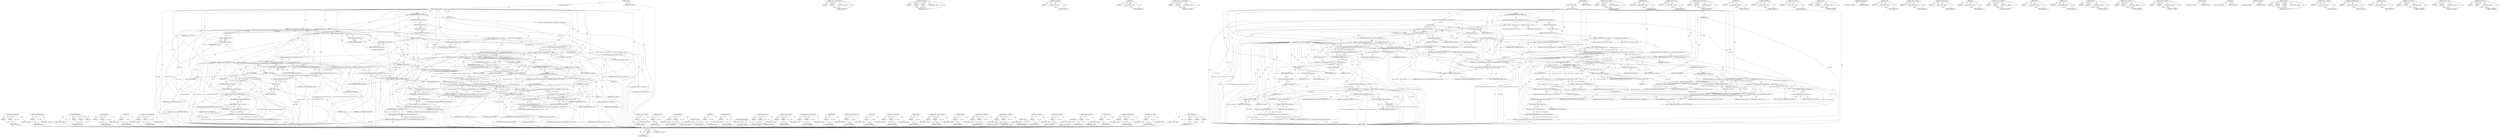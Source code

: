 digraph "AcceptInput" {
vulnerable_263 [label=<(METHOD,HasString)>];
vulnerable_264 [label=<(PARAM,p1)>];
vulnerable_265 [label=<(BLOCK,&lt;empty&gt;,&lt;empty&gt;)>];
vulnerable_266 [label=<(METHOD_RETURN,ANY)>];
vulnerable_247 [label=<(METHOD,&lt;operator&gt;.indirectFieldAccess)>];
vulnerable_248 [label=<(PARAM,p1)>];
vulnerable_249 [label=<(PARAM,p2)>];
vulnerable_250 [label=<(BLOCK,&lt;empty&gt;,&lt;empty&gt;)>];
vulnerable_251 [label=<(METHOD_RETURN,ANY)>];
vulnerable_202 [label=<(METHOD,GetURLAndTitle)>];
vulnerable_203 [label=<(PARAM,p1)>];
vulnerable_204 [label=<(PARAM,p2)>];
vulnerable_205 [label=<(PARAM,p3)>];
vulnerable_206 [label=<(BLOCK,&lt;empty&gt;,&lt;empty&gt;)>];
vulnerable_207 [label=<(METHOD_RETURN,ANY)>];
vulnerable_315 [label=<(METHOD,MoveSelectedText)>];
vulnerable_316 [label=<(PARAM,p1)>];
vulnerable_317 [label=<(BLOCK,&lt;empty&gt;,&lt;empty&gt;)>];
vulnerable_318 [label=<(METHOD_RETURN,ANY)>];
vulnerable_224 [label=<(METHOD,spec)>];
vulnerable_225 [label=<(PARAM,p1)>];
vulnerable_226 [label=<(BLOCK,&lt;empty&gt;,&lt;empty&gt;)>];
vulnerable_227 [label=<(METHOD_RETURN,ANY)>];
vulnerable_302 [label=<(METHOD,&lt;operator&gt;.greaterEqualsThan)>];
vulnerable_303 [label=<(PARAM,p1)>];
vulnerable_304 [label=<(PARAM,p2)>];
vulnerable_305 [label=<(BLOCK,&lt;empty&gt;,&lt;empty&gt;)>];
vulnerable_306 [label=<(METHOD_RETURN,ANY)>];
vulnerable_6 [label=<(METHOD,&lt;global&gt;)<SUB>1</SUB>>];
vulnerable_7 [label=<(BLOCK,&lt;empty&gt;,&lt;empty&gt;)<SUB>1</SUB>>];
vulnerable_8 [label=<(METHOD,OnPerformDropImpl)<SUB>1</SUB>>];
vulnerable_9 [label="<(PARAM,const views::DropTargetEvent&amp; event)<SUB>1</SUB>>"];
vulnerable_10 [label=<(PARAM,bool in_drag)<SUB>2</SUB>>];
vulnerable_11 [label="<(BLOCK,{
  const ui::OSExchangeData&amp; data = event.data...,{
  const ui::OSExchangeData&amp; data = event.data...)<SUB>2</SUB>>"];
vulnerable_12 [label="<(LOCAL,const ui.OSExchangeData data: ui.OSExchangeData)<SUB>3</SUB>>"];
vulnerable_13 [label=<(&lt;operator&gt;.assignment,&amp; data = event.data())<SUB>3</SUB>>];
vulnerable_14 [label=<(IDENTIFIER,data,&amp; data = event.data())<SUB>3</SUB>>];
vulnerable_15 [label=<(data,event.data())<SUB>3</SUB>>];
vulnerable_16 [label=<(&lt;operator&gt;.fieldAccess,event.data)<SUB>3</SUB>>];
vulnerable_17 [label=<(IDENTIFIER,event,event.data())<SUB>3</SUB>>];
vulnerable_18 [label=<(FIELD_IDENTIFIER,data,data)<SUB>3</SUB>>];
vulnerable_19 [label=<(CONTROL_STRUCTURE,IF,if (data.HasURL()))<SUB>5</SUB>>];
vulnerable_20 [label=<(HasURL,data.HasURL())<SUB>5</SUB>>];
vulnerable_21 [label=<(&lt;operator&gt;.fieldAccess,data.HasURL)<SUB>5</SUB>>];
vulnerable_22 [label=<(IDENTIFIER,data,data.HasURL())<SUB>5</SUB>>];
vulnerable_23 [label=<(FIELD_IDENTIFIER,HasURL,HasURL)<SUB>5</SUB>>];
vulnerable_24 [label=<(BLOCK,{
    GURL url;
    string16 title;
     if (da...,{
    GURL url;
    string16 title;
     if (da...)<SUB>5</SUB>>];
vulnerable_25 [label="<(LOCAL,GURL url: GURL)<SUB>6</SUB>>"];
vulnerable_26 [label="<(LOCAL,string16 title: string16)<SUB>7</SUB>>"];
vulnerable_27 [label=<(CONTROL_STRUCTURE,IF,if (data.GetURLAndTitle(&amp;url, &amp;title)))<SUB>8</SUB>>];
vulnerable_28 [label=<(GetURLAndTitle,data.GetURLAndTitle(&amp;url, &amp;title))<SUB>8</SUB>>];
vulnerable_29 [label=<(&lt;operator&gt;.fieldAccess,data.GetURLAndTitle)<SUB>8</SUB>>];
vulnerable_30 [label=<(IDENTIFIER,data,data.GetURLAndTitle(&amp;url, &amp;title))<SUB>8</SUB>>];
vulnerable_31 [label=<(FIELD_IDENTIFIER,GetURLAndTitle,GetURLAndTitle)<SUB>8</SUB>>];
vulnerable_32 [label=<(&lt;operator&gt;.addressOf,&amp;url)<SUB>8</SUB>>];
vulnerable_33 [label=<(IDENTIFIER,url,data.GetURLAndTitle(&amp;url, &amp;title))<SUB>8</SUB>>];
vulnerable_34 [label=<(&lt;operator&gt;.addressOf,&amp;title)<SUB>8</SUB>>];
vulnerable_35 [label=<(IDENTIFIER,title,data.GetURLAndTitle(&amp;url, &amp;title))<SUB>8</SUB>>];
vulnerable_36 [label=<(BLOCK,{
       string16 text(StripJavascriptSchemas(U...,{
       string16 text(StripJavascriptSchemas(U...)<SUB>8</SUB>>];
vulnerable_37 [label="<(LOCAL,string16 text: string16)<SUB>9</SUB>>"];
vulnerable_38 [label=<(text,text(StripJavascriptSchemas(UTF8ToUTF16(url.spe...)<SUB>9</SUB>>];
vulnerable_39 [label=<(StripJavascriptSchemas,StripJavascriptSchemas(UTF8ToUTF16(url.spec())))<SUB>9</SUB>>];
vulnerable_40 [label=<(UTF8ToUTF16,UTF8ToUTF16(url.spec()))<SUB>9</SUB>>];
vulnerable_41 [label=<(spec,url.spec())<SUB>9</SUB>>];
vulnerable_42 [label=<(&lt;operator&gt;.fieldAccess,url.spec)<SUB>9</SUB>>];
vulnerable_43 [label=<(IDENTIFIER,url,url.spec())<SUB>9</SUB>>];
vulnerable_44 [label=<(FIELD_IDENTIFIER,spec,spec)<SUB>9</SUB>>];
vulnerable_45 [label=<(SetUserText,SetUserText(text))<SUB>10</SUB>>];
vulnerable_46 [label=<(IDENTIFIER,text,SetUserText(text))<SUB>10</SUB>>];
vulnerable_47 [label=<(CONTROL_STRUCTURE,IF,if (url.spec().length() == text.length()))<SUB>11</SUB>>];
vulnerable_48 [label=<(&lt;operator&gt;.equals,url.spec().length() == text.length())<SUB>11</SUB>>];
vulnerable_49 [label=<(length,url.spec().length())<SUB>11</SUB>>];
vulnerable_50 [label=<(&lt;operator&gt;.fieldAccess,url.spec().length)<SUB>11</SUB>>];
vulnerable_51 [label=<(spec,url.spec())<SUB>11</SUB>>];
vulnerable_52 [label=<(&lt;operator&gt;.fieldAccess,url.spec)<SUB>11</SUB>>];
vulnerable_53 [label=<(IDENTIFIER,url,url.spec())<SUB>11</SUB>>];
vulnerable_54 [label=<(FIELD_IDENTIFIER,spec,spec)<SUB>11</SUB>>];
vulnerable_55 [label=<(FIELD_IDENTIFIER,length,length)<SUB>11</SUB>>];
vulnerable_56 [label=<(length,text.length())<SUB>11</SUB>>];
vulnerable_57 [label=<(&lt;operator&gt;.fieldAccess,text.length)<SUB>11</SUB>>];
vulnerable_58 [label=<(IDENTIFIER,text,text.length())<SUB>11</SUB>>];
vulnerable_59 [label=<(FIELD_IDENTIFIER,length,length)<SUB>11</SUB>>];
vulnerable_60 [label=<(BLOCK,&lt;empty&gt;,&lt;empty&gt;)<SUB>12</SUB>>];
vulnerable_61 [label=<(AcceptInput,model()-&gt;AcceptInput(CURRENT_TAB, true))<SUB>12</SUB>>];
vulnerable_62 [label=<(&lt;operator&gt;.indirectFieldAccess,model()-&gt;AcceptInput)<SUB>12</SUB>>];
vulnerable_63 [label=<(model,model())<SUB>12</SUB>>];
vulnerable_64 [label=<(FIELD_IDENTIFIER,AcceptInput,AcceptInput)<SUB>12</SUB>>];
vulnerable_65 [label=<(IDENTIFIER,CURRENT_TAB,model()-&gt;AcceptInput(CURRENT_TAB, true))<SUB>12</SUB>>];
vulnerable_66 [label=<(LITERAL,true,model()-&gt;AcceptInput(CURRENT_TAB, true))<SUB>12</SUB>>];
vulnerable_67 [label=<(RETURN,return CopyOrLinkDragOperation(event.source_ope...,return CopyOrLinkDragOperation(event.source_ope...)<SUB>13</SUB>>];
vulnerable_68 [label=<(CopyOrLinkDragOperation,CopyOrLinkDragOperation(event.source_operations()))<SUB>13</SUB>>];
vulnerable_69 [label=<(source_operations,event.source_operations())<SUB>13</SUB>>];
vulnerable_70 [label=<(&lt;operator&gt;.fieldAccess,event.source_operations)<SUB>13</SUB>>];
vulnerable_71 [label=<(IDENTIFIER,event,event.source_operations())<SUB>13</SUB>>];
vulnerable_72 [label=<(FIELD_IDENTIFIER,source_operations,source_operations)<SUB>13</SUB>>];
vulnerable_73 [label=<(CONTROL_STRUCTURE,ELSE,else)<SUB>15</SUB>>];
vulnerable_74 [label=<(BLOCK,&lt;empty&gt;,&lt;empty&gt;)<SUB>15</SUB>>];
vulnerable_75 [label=<(CONTROL_STRUCTURE,IF,if (data.HasString()))<SUB>15</SUB>>];
vulnerable_76 [label=<(HasString,data.HasString())<SUB>15</SUB>>];
vulnerable_77 [label=<(&lt;operator&gt;.fieldAccess,data.HasString)<SUB>15</SUB>>];
vulnerable_78 [label=<(IDENTIFIER,data,data.HasString())<SUB>15</SUB>>];
vulnerable_79 [label=<(FIELD_IDENTIFIER,HasString,HasString)<SUB>15</SUB>>];
vulnerable_80 [label=<(BLOCK,{
    int string_drop_position = drop_highlight...,{
    int string_drop_position = drop_highlight...)<SUB>15</SUB>>];
vulnerable_81 [label="<(LOCAL,int string_drop_position: int)<SUB>16</SUB>>"];
vulnerable_82 [label=<(&lt;operator&gt;.assignment,string_drop_position = drop_highlight_position())<SUB>16</SUB>>];
vulnerable_83 [label=<(IDENTIFIER,string_drop_position,string_drop_position = drop_highlight_position())<SUB>16</SUB>>];
vulnerable_84 [label=<(drop_highlight_position,drop_highlight_position())<SUB>16</SUB>>];
vulnerable_85 [label="<(LOCAL,string16 text: string16)<SUB>17</SUB>>"];
vulnerable_86 [label=<(CONTROL_STRUCTURE,IF,if ((string_drop_position != -1 || !in_drag) &amp;&amp; data.GetString(&amp;text)))<SUB>18</SUB>>];
vulnerable_87 [label=<(&lt;operator&gt;.logicalAnd,(string_drop_position != -1 || !in_drag) &amp;&amp; dat...)<SUB>18</SUB>>];
vulnerable_88 [label=<(&lt;operator&gt;.logicalOr,string_drop_position != -1 || !in_drag)<SUB>18</SUB>>];
vulnerable_89 [label=<(&lt;operator&gt;.notEquals,string_drop_position != -1)<SUB>18</SUB>>];
vulnerable_90 [label=<(IDENTIFIER,string_drop_position,string_drop_position != -1)<SUB>18</SUB>>];
vulnerable_91 [label=<(&lt;operator&gt;.minus,-1)<SUB>18</SUB>>];
vulnerable_92 [label=<(LITERAL,1,-1)<SUB>18</SUB>>];
vulnerable_93 [label=<(&lt;operator&gt;.logicalNot,!in_drag)<SUB>18</SUB>>];
vulnerable_94 [label=<(IDENTIFIER,in_drag,!in_drag)<SUB>18</SUB>>];
vulnerable_95 [label=<(GetString,data.GetString(&amp;text))<SUB>18</SUB>>];
vulnerable_96 [label=<(&lt;operator&gt;.fieldAccess,data.GetString)<SUB>18</SUB>>];
vulnerable_97 [label=<(IDENTIFIER,data,data.GetString(&amp;text))<SUB>18</SUB>>];
vulnerable_98 [label=<(FIELD_IDENTIFIER,GetString,GetString)<SUB>18</SUB>>];
vulnerable_99 [label=<(&lt;operator&gt;.addressOf,&amp;text)<SUB>18</SUB>>];
vulnerable_100 [label=<(IDENTIFIER,text,data.GetString(&amp;text))<SUB>18</SUB>>];
vulnerable_101 [label=<(BLOCK,{
      DCHECK(string_drop_position == -1 ||
  ...,{
      DCHECK(string_drop_position == -1 ||
  ...)<SUB>18</SUB>>];
vulnerable_102 [label=<(DCHECK,DCHECK(string_drop_position == -1 ||
          ...)<SUB>19</SUB>>];
vulnerable_103 [label=<(&lt;operator&gt;.logicalOr,string_drop_position == -1 ||
             ((st...)<SUB>19</SUB>>];
vulnerable_104 [label=<(&lt;operator&gt;.equals,string_drop_position == -1)<SUB>19</SUB>>];
vulnerable_105 [label=<(IDENTIFIER,string_drop_position,string_drop_position == -1)<SUB>19</SUB>>];
vulnerable_106 [label=<(&lt;operator&gt;.minus,-1)<SUB>19</SUB>>];
vulnerable_107 [label=<(LITERAL,1,-1)<SUB>19</SUB>>];
vulnerable_108 [label=<(&lt;operator&gt;.logicalAnd,(string_drop_position &gt;= 0) &amp;&amp;
              (s...)<SUB>20</SUB>>];
vulnerable_109 [label=<(&lt;operator&gt;.greaterEqualsThan,string_drop_position &gt;= 0)<SUB>20</SUB>>];
vulnerable_110 [label=<(IDENTIFIER,string_drop_position,string_drop_position &gt;= 0)<SUB>20</SUB>>];
vulnerable_111 [label=<(LITERAL,0,string_drop_position &gt;= 0)<SUB>20</SUB>>];
vulnerable_112 [label=<(&lt;operator&gt;.lessEqualsThan,string_drop_position &lt;= GetTextLength())<SUB>21</SUB>>];
vulnerable_113 [label=<(IDENTIFIER,string_drop_position,string_drop_position &lt;= GetTextLength())<SUB>21</SUB>>];
vulnerable_114 [label=<(GetTextLength,GetTextLength())<SUB>21</SUB>>];
vulnerable_115 [label=<(CONTROL_STRUCTURE,IF,if (in_drag))<SUB>22</SUB>>];
vulnerable_116 [label=<(IDENTIFIER,in_drag,if (in_drag))<SUB>22</SUB>>];
vulnerable_117 [label="<(BLOCK,{
        if (event.source_operations()== ui::D...,{
        if (event.source_operations()== ui::D...)<SUB>22</SUB>>"];
vulnerable_118 [label="<(CONTROL_STRUCTURE,IF,if (event.source_operations()== ui::DragDropTypes::DRAG_MOVE))<SUB>23</SUB>>"];
vulnerable_119 [label="<(&lt;operator&gt;.equals,event.source_operations()== ui::DragDropTypes::...)<SUB>23</SUB>>"];
vulnerable_120 [label=<(source_operations,event.source_operations())<SUB>23</SUB>>];
vulnerable_121 [label=<(&lt;operator&gt;.fieldAccess,event.source_operations)<SUB>23</SUB>>];
vulnerable_122 [label=<(IDENTIFIER,event,event.source_operations())<SUB>23</SUB>>];
vulnerable_123 [label=<(FIELD_IDENTIFIER,source_operations,source_operations)<SUB>23</SUB>>];
vulnerable_124 [label="<(&lt;operator&gt;.fieldAccess,ui::DragDropTypes::DRAG_MOVE)<SUB>23</SUB>>"];
vulnerable_125 [label="<(&lt;operator&gt;.fieldAccess,ui::DragDropTypes)<SUB>23</SUB>>"];
vulnerable_126 [label="<(IDENTIFIER,ui,event.source_operations()== ui::DragDropTypes::...)<SUB>23</SUB>>"];
vulnerable_127 [label="<(IDENTIFIER,DragDropTypes,event.source_operations()== ui::DragDropTypes::...)<SUB>23</SUB>>"];
vulnerable_128 [label=<(FIELD_IDENTIFIER,DRAG_MOVE,DRAG_MOVE)<SUB>23</SUB>>];
vulnerable_129 [label=<(BLOCK,&lt;empty&gt;,&lt;empty&gt;)<SUB>24</SUB>>];
vulnerable_130 [label=<(MoveSelectedText,MoveSelectedText(string_drop_position))<SUB>24</SUB>>];
vulnerable_131 [label=<(IDENTIFIER,string_drop_position,MoveSelectedText(string_drop_position))<SUB>24</SUB>>];
vulnerable_132 [label=<(CONTROL_STRUCTURE,ELSE,else)<SUB>26</SUB>>];
vulnerable_133 [label=<(BLOCK,&lt;empty&gt;,&lt;empty&gt;)<SUB>26</SUB>>];
vulnerable_134 [label=<(InsertText,InsertText(string_drop_position, text))<SUB>26</SUB>>];
vulnerable_135 [label=<(IDENTIFIER,string_drop_position,InsertText(string_drop_position, text))<SUB>26</SUB>>];
vulnerable_136 [label=<(IDENTIFIER,text,InsertText(string_drop_position, text))<SUB>26</SUB>>];
vulnerable_137 [label=<(CONTROL_STRUCTURE,ELSE,else)<SUB>27</SUB>>];
vulnerable_138 [label=<(BLOCK,{
        PasteAndGo(CollapseWhitespace(text, t...,{
        PasteAndGo(CollapseWhitespace(text, t...)<SUB>27</SUB>>];
vulnerable_139 [label=<(PasteAndGo,PasteAndGo(CollapseWhitespace(text, true)))<SUB>28</SUB>>];
vulnerable_140 [label=<(CollapseWhitespace,CollapseWhitespace(text, true))<SUB>28</SUB>>];
vulnerable_141 [label=<(IDENTIFIER,text,CollapseWhitespace(text, true))<SUB>28</SUB>>];
vulnerable_142 [label=<(LITERAL,true,CollapseWhitespace(text, true))<SUB>28</SUB>>];
vulnerable_143 [label=<(RETURN,return CopyOrLinkDragOperation(event.source_ope...,return CopyOrLinkDragOperation(event.source_ope...)<SUB>30</SUB>>];
vulnerable_144 [label=<(CopyOrLinkDragOperation,CopyOrLinkDragOperation(event.source_operations()))<SUB>30</SUB>>];
vulnerable_145 [label=<(source_operations,event.source_operations())<SUB>30</SUB>>];
vulnerable_146 [label=<(&lt;operator&gt;.fieldAccess,event.source_operations)<SUB>30</SUB>>];
vulnerable_147 [label=<(IDENTIFIER,event,event.source_operations())<SUB>30</SUB>>];
vulnerable_148 [label=<(FIELD_IDENTIFIER,source_operations,source_operations)<SUB>30</SUB>>];
vulnerable_149 [label="<(RETURN,return ui::DragDropTypes::DRAG_NONE;,return ui::DragDropTypes::DRAG_NONE;)<SUB>34</SUB>>"];
vulnerable_150 [label="<(&lt;operator&gt;.fieldAccess,ui::DragDropTypes::DRAG_NONE)<SUB>34</SUB>>"];
vulnerable_151 [label="<(&lt;operator&gt;.fieldAccess,ui::DragDropTypes)<SUB>34</SUB>>"];
vulnerable_152 [label="<(IDENTIFIER,ui,return ui::DragDropTypes::DRAG_NONE;)<SUB>34</SUB>>"];
vulnerable_153 [label="<(IDENTIFIER,DragDropTypes,return ui::DragDropTypes::DRAG_NONE;)<SUB>34</SUB>>"];
vulnerable_154 [label=<(FIELD_IDENTIFIER,DRAG_NONE,DRAG_NONE)<SUB>34</SUB>>];
vulnerable_155 [label=<(METHOD_RETURN,int)<SUB>1</SUB>>];
vulnerable_157 [label=<(METHOD_RETURN,ANY)<SUB>1</SUB>>];
vulnerable_280 [label=<(METHOD,&lt;operator&gt;.notEquals)>];
vulnerable_281 [label=<(PARAM,p1)>];
vulnerable_282 [label=<(PARAM,p2)>];
vulnerable_283 [label=<(BLOCK,&lt;empty&gt;,&lt;empty&gt;)>];
vulnerable_284 [label=<(METHOD_RETURN,ANY)>];
vulnerable_228 [label=<(METHOD,SetUserText)>];
vulnerable_229 [label=<(PARAM,p1)>];
vulnerable_230 [label=<(BLOCK,&lt;empty&gt;,&lt;empty&gt;)>];
vulnerable_231 [label=<(METHOD_RETURN,ANY)>];
vulnerable_285 [label=<(METHOD,&lt;operator&gt;.minus)>];
vulnerable_286 [label=<(PARAM,p1)>];
vulnerable_287 [label=<(BLOCK,&lt;empty&gt;,&lt;empty&gt;)>];
vulnerable_288 [label=<(METHOD_RETURN,ANY)>];
vulnerable_307 [label=<(METHOD,&lt;operator&gt;.lessEqualsThan)>];
vulnerable_308 [label=<(PARAM,p1)>];
vulnerable_309 [label=<(PARAM,p2)>];
vulnerable_310 [label=<(BLOCK,&lt;empty&gt;,&lt;empty&gt;)>];
vulnerable_311 [label=<(METHOD_RETURN,ANY)>];
vulnerable_189 [label=<(METHOD,data)>];
vulnerable_190 [label=<(PARAM,p1)>];
vulnerable_191 [label=<(BLOCK,&lt;empty&gt;,&lt;empty&gt;)>];
vulnerable_192 [label=<(METHOD_RETURN,ANY)>];
vulnerable_220 [label=<(METHOD,UTF8ToUTF16)>];
vulnerable_221 [label=<(PARAM,p1)>];
vulnerable_222 [label=<(BLOCK,&lt;empty&gt;,&lt;empty&gt;)>];
vulnerable_223 [label=<(METHOD_RETURN,ANY)>];
vulnerable_259 [label=<(METHOD,source_operations)>];
vulnerable_260 [label=<(PARAM,p1)>];
vulnerable_261 [label=<(BLOCK,&lt;empty&gt;,&lt;empty&gt;)>];
vulnerable_262 [label=<(METHOD_RETURN,ANY)>];
vulnerable_293 [label=<(METHOD,GetString)>];
vulnerable_294 [label=<(PARAM,p1)>];
vulnerable_295 [label=<(PARAM,p2)>];
vulnerable_296 [label=<(BLOCK,&lt;empty&gt;,&lt;empty&gt;)>];
vulnerable_297 [label=<(METHOD_RETURN,ANY)>];
vulnerable_267 [label=<(METHOD,drop_highlight_position)>];
vulnerable_268 [label=<(BLOCK,&lt;empty&gt;,&lt;empty&gt;)>];
vulnerable_269 [label=<(METHOD_RETURN,ANY)>];
vulnerable_298 [label=<(METHOD,DCHECK)>];
vulnerable_299 [label=<(PARAM,p1)>];
vulnerable_300 [label=<(BLOCK,&lt;empty&gt;,&lt;empty&gt;)>];
vulnerable_301 [label=<(METHOD_RETURN,ANY)>];
vulnerable_289 [label=<(METHOD,&lt;operator&gt;.logicalNot)>];
vulnerable_290 [label=<(PARAM,p1)>];
vulnerable_291 [label=<(BLOCK,&lt;empty&gt;,&lt;empty&gt;)>];
vulnerable_292 [label=<(METHOD_RETURN,ANY)>];
vulnerable_216 [label=<(METHOD,StripJavascriptSchemas)>];
vulnerable_217 [label=<(PARAM,p1)>];
vulnerable_218 [label=<(BLOCK,&lt;empty&gt;,&lt;empty&gt;)>];
vulnerable_219 [label=<(METHOD_RETURN,ANY)>];
vulnerable_212 [label=<(METHOD,text)>];
vulnerable_213 [label=<(PARAM,p1)>];
vulnerable_214 [label=<(BLOCK,&lt;empty&gt;,&lt;empty&gt;)>];
vulnerable_215 [label=<(METHOD_RETURN,ANY)>];
vulnerable_270 [label=<(METHOD,&lt;operator&gt;.logicalAnd)>];
vulnerable_271 [label=<(PARAM,p1)>];
vulnerable_272 [label=<(PARAM,p2)>];
vulnerable_273 [label=<(BLOCK,&lt;empty&gt;,&lt;empty&gt;)>];
vulnerable_274 [label=<(METHOD_RETURN,ANY)>];
vulnerable_198 [label=<(METHOD,HasURL)>];
vulnerable_199 [label=<(PARAM,p1)>];
vulnerable_200 [label=<(BLOCK,&lt;empty&gt;,&lt;empty&gt;)>];
vulnerable_201 [label=<(METHOD_RETURN,ANY)>];
vulnerable_237 [label=<(METHOD,length)>];
vulnerable_238 [label=<(PARAM,p1)>];
vulnerable_239 [label=<(BLOCK,&lt;empty&gt;,&lt;empty&gt;)>];
vulnerable_240 [label=<(METHOD_RETURN,ANY)>];
vulnerable_319 [label=<(METHOD,InsertText)>];
vulnerable_320 [label=<(PARAM,p1)>];
vulnerable_321 [label=<(PARAM,p2)>];
vulnerable_322 [label=<(BLOCK,&lt;empty&gt;,&lt;empty&gt;)>];
vulnerable_323 [label=<(METHOD_RETURN,ANY)>];
vulnerable_193 [label=<(METHOD,&lt;operator&gt;.fieldAccess)>];
vulnerable_194 [label=<(PARAM,p1)>];
vulnerable_195 [label=<(PARAM,p2)>];
vulnerable_196 [label=<(BLOCK,&lt;empty&gt;,&lt;empty&gt;)>];
vulnerable_197 [label=<(METHOD_RETURN,ANY)>];
vulnerable_184 [label=<(METHOD,&lt;operator&gt;.assignment)>];
vulnerable_185 [label=<(PARAM,p1)>];
vulnerable_186 [label=<(PARAM,p2)>];
vulnerable_187 [label=<(BLOCK,&lt;empty&gt;,&lt;empty&gt;)>];
vulnerable_188 [label=<(METHOD_RETURN,ANY)>];
vulnerable_178 [label=<(METHOD,&lt;global&gt;)<SUB>1</SUB>>];
vulnerable_179 [label=<(BLOCK,&lt;empty&gt;,&lt;empty&gt;)>];
vulnerable_180 [label=<(METHOD_RETURN,ANY)>];
vulnerable_252 [label=<(METHOD,model)>];
vulnerable_253 [label=<(BLOCK,&lt;empty&gt;,&lt;empty&gt;)>];
vulnerable_254 [label=<(METHOD_RETURN,ANY)>];
vulnerable_312 [label=<(METHOD,GetTextLength)>];
vulnerable_313 [label=<(BLOCK,&lt;empty&gt;,&lt;empty&gt;)>];
vulnerable_314 [label=<(METHOD_RETURN,ANY)>];
vulnerable_241 [label=<(METHOD,AcceptInput)>];
vulnerable_242 [label=<(PARAM,p1)>];
vulnerable_243 [label=<(PARAM,p2)>];
vulnerable_244 [label=<(PARAM,p3)>];
vulnerable_245 [label=<(BLOCK,&lt;empty&gt;,&lt;empty&gt;)>];
vulnerable_246 [label=<(METHOD_RETURN,ANY)>];
vulnerable_208 [label=<(METHOD,&lt;operator&gt;.addressOf)>];
vulnerable_209 [label=<(PARAM,p1)>];
vulnerable_210 [label=<(BLOCK,&lt;empty&gt;,&lt;empty&gt;)>];
vulnerable_211 [label=<(METHOD_RETURN,ANY)>];
vulnerable_255 [label=<(METHOD,CopyOrLinkDragOperation)>];
vulnerable_256 [label=<(PARAM,p1)>];
vulnerable_257 [label=<(BLOCK,&lt;empty&gt;,&lt;empty&gt;)>];
vulnerable_258 [label=<(METHOD_RETURN,ANY)>];
vulnerable_324 [label=<(METHOD,PasteAndGo)>];
vulnerable_325 [label=<(PARAM,p1)>];
vulnerable_326 [label=<(BLOCK,&lt;empty&gt;,&lt;empty&gt;)>];
vulnerable_327 [label=<(METHOD_RETURN,ANY)>];
vulnerable_275 [label=<(METHOD,&lt;operator&gt;.logicalOr)>];
vulnerable_276 [label=<(PARAM,p1)>];
vulnerable_277 [label=<(PARAM,p2)>];
vulnerable_278 [label=<(BLOCK,&lt;empty&gt;,&lt;empty&gt;)>];
vulnerable_279 [label=<(METHOD_RETURN,ANY)>];
vulnerable_232 [label=<(METHOD,&lt;operator&gt;.equals)>];
vulnerable_233 [label=<(PARAM,p1)>];
vulnerable_234 [label=<(PARAM,p2)>];
vulnerable_235 [label=<(BLOCK,&lt;empty&gt;,&lt;empty&gt;)>];
vulnerable_236 [label=<(METHOD_RETURN,ANY)>];
vulnerable_328 [label=<(METHOD,CollapseWhitespace)>];
vulnerable_329 [label=<(PARAM,p1)>];
vulnerable_330 [label=<(PARAM,p2)>];
vulnerable_331 [label=<(BLOCK,&lt;empty&gt;,&lt;empty&gt;)>];
vulnerable_332 [label=<(METHOD_RETURN,ANY)>];
fixed_247 [label=<(METHOD,&lt;operator&gt;.logicalAnd)>];
fixed_248 [label=<(PARAM,p1)>];
fixed_249 [label=<(PARAM,p2)>];
fixed_250 [label=<(BLOCK,&lt;empty&gt;,&lt;empty&gt;)>];
fixed_251 [label=<(METHOD_RETURN,ANY)>];
fixed_232 [label=<(METHOD,CopyOrLinkDragOperation)>];
fixed_233 [label=<(PARAM,p1)>];
fixed_234 [label=<(BLOCK,&lt;empty&gt;,&lt;empty&gt;)>];
fixed_235 [label=<(METHOD_RETURN,ANY)>];
fixed_188 [label=<(METHOD,GetURLAndTitle)>];
fixed_189 [label=<(PARAM,p1)>];
fixed_190 [label=<(PARAM,p2)>];
fixed_191 [label=<(PARAM,p3)>];
fixed_192 [label=<(BLOCK,&lt;empty&gt;,&lt;empty&gt;)>];
fixed_193 [label=<(METHOD_RETURN,ANY)>];
fixed_301 [label=<(METHOD,InsertText)>];
fixed_302 [label=<(PARAM,p1)>];
fixed_303 [label=<(PARAM,p2)>];
fixed_304 [label=<(BLOCK,&lt;empty&gt;,&lt;empty&gt;)>];
fixed_305 [label=<(METHOD_RETURN,ANY)>];
fixed_210 [label=<(METHOD,spec)>];
fixed_211 [label=<(PARAM,p1)>];
fixed_212 [label=<(BLOCK,&lt;empty&gt;,&lt;empty&gt;)>];
fixed_213 [label=<(METHOD_RETURN,ANY)>];
fixed_289 [label=<(METHOD,&lt;operator&gt;.lessEqualsThan)>];
fixed_290 [label=<(PARAM,p1)>];
fixed_291 [label=<(PARAM,p2)>];
fixed_292 [label=<(BLOCK,&lt;empty&gt;,&lt;empty&gt;)>];
fixed_293 [label=<(METHOD_RETURN,ANY)>];
fixed_6 [label=<(METHOD,&lt;global&gt;)<SUB>1</SUB>>];
fixed_7 [label=<(BLOCK,&lt;empty&gt;,&lt;empty&gt;)<SUB>1</SUB>>];
fixed_8 [label=<(METHOD,OnPerformDropImpl)<SUB>1</SUB>>];
fixed_9 [label="<(PARAM,const views::DropTargetEvent&amp; event)<SUB>1</SUB>>"];
fixed_10 [label=<(PARAM,bool in_drag)<SUB>2</SUB>>];
fixed_11 [label="<(BLOCK,{
  const ui::OSExchangeData&amp; data = event.data...,{
  const ui::OSExchangeData&amp; data = event.data...)<SUB>2</SUB>>"];
fixed_12 [label="<(LOCAL,const ui.OSExchangeData data: ui.OSExchangeData)<SUB>3</SUB>>"];
fixed_13 [label=<(&lt;operator&gt;.assignment,&amp; data = event.data())<SUB>3</SUB>>];
fixed_14 [label=<(IDENTIFIER,data,&amp; data = event.data())<SUB>3</SUB>>];
fixed_15 [label=<(data,event.data())<SUB>3</SUB>>];
fixed_16 [label=<(&lt;operator&gt;.fieldAccess,event.data)<SUB>3</SUB>>];
fixed_17 [label=<(IDENTIFIER,event,event.data())<SUB>3</SUB>>];
fixed_18 [label=<(FIELD_IDENTIFIER,data,data)<SUB>3</SUB>>];
fixed_19 [label=<(CONTROL_STRUCTURE,IF,if (data.HasURL()))<SUB>5</SUB>>];
fixed_20 [label=<(HasURL,data.HasURL())<SUB>5</SUB>>];
fixed_21 [label=<(&lt;operator&gt;.fieldAccess,data.HasURL)<SUB>5</SUB>>];
fixed_22 [label=<(IDENTIFIER,data,data.HasURL())<SUB>5</SUB>>];
fixed_23 [label=<(FIELD_IDENTIFIER,HasURL,HasURL)<SUB>5</SUB>>];
fixed_24 [label=<(BLOCK,{
    GURL url;
    string16 title;
     if (da...,{
    GURL url;
    string16 title;
     if (da...)<SUB>5</SUB>>];
fixed_25 [label="<(LOCAL,GURL url: GURL)<SUB>6</SUB>>"];
fixed_26 [label="<(LOCAL,string16 title: string16)<SUB>7</SUB>>"];
fixed_27 [label=<(CONTROL_STRUCTURE,IF,if (data.GetURLAndTitle(&amp;url, &amp;title)))<SUB>8</SUB>>];
fixed_28 [label=<(GetURLAndTitle,data.GetURLAndTitle(&amp;url, &amp;title))<SUB>8</SUB>>];
fixed_29 [label=<(&lt;operator&gt;.fieldAccess,data.GetURLAndTitle)<SUB>8</SUB>>];
fixed_30 [label=<(IDENTIFIER,data,data.GetURLAndTitle(&amp;url, &amp;title))<SUB>8</SUB>>];
fixed_31 [label=<(FIELD_IDENTIFIER,GetURLAndTitle,GetURLAndTitle)<SUB>8</SUB>>];
fixed_32 [label=<(&lt;operator&gt;.addressOf,&amp;url)<SUB>8</SUB>>];
fixed_33 [label=<(IDENTIFIER,url,data.GetURLAndTitle(&amp;url, &amp;title))<SUB>8</SUB>>];
fixed_34 [label=<(&lt;operator&gt;.addressOf,&amp;title)<SUB>8</SUB>>];
fixed_35 [label=<(IDENTIFIER,title,data.GetURLAndTitle(&amp;url, &amp;title))<SUB>8</SUB>>];
fixed_36 [label=<(BLOCK,{
       string16 text(StripJavascriptSchemas(U...,{
       string16 text(StripJavascriptSchemas(U...)<SUB>8</SUB>>];
fixed_37 [label="<(LOCAL,string16 text: string16)<SUB>9</SUB>>"];
fixed_38 [label=<(text,text(StripJavascriptSchemas(UTF8ToUTF16(url.spe...)<SUB>9</SUB>>];
fixed_39 [label=<(StripJavascriptSchemas,StripJavascriptSchemas(UTF8ToUTF16(url.spec())))<SUB>9</SUB>>];
fixed_40 [label=<(UTF8ToUTF16,UTF8ToUTF16(url.spec()))<SUB>9</SUB>>];
fixed_41 [label=<(spec,url.spec())<SUB>9</SUB>>];
fixed_42 [label=<(&lt;operator&gt;.fieldAccess,url.spec)<SUB>9</SUB>>];
fixed_43 [label=<(IDENTIFIER,url,url.spec())<SUB>9</SUB>>];
fixed_44 [label=<(FIELD_IDENTIFIER,spec,spec)<SUB>9</SUB>>];
fixed_45 [label=<(SetUserText,SetUserText(text))<SUB>10</SUB>>];
fixed_46 [label=<(IDENTIFIER,text,SetUserText(text))<SUB>10</SUB>>];
fixed_47 [label=<(AcceptInput,model()-&gt;AcceptInput(CURRENT_TAB, true))<SUB>11</SUB>>];
fixed_48 [label=<(&lt;operator&gt;.indirectFieldAccess,model()-&gt;AcceptInput)<SUB>11</SUB>>];
fixed_49 [label=<(model,model())<SUB>11</SUB>>];
fixed_50 [label=<(FIELD_IDENTIFIER,AcceptInput,AcceptInput)<SUB>11</SUB>>];
fixed_51 [label=<(IDENTIFIER,CURRENT_TAB,model()-&gt;AcceptInput(CURRENT_TAB, true))<SUB>11</SUB>>];
fixed_52 [label=<(LITERAL,true,model()-&gt;AcceptInput(CURRENT_TAB, true))<SUB>11</SUB>>];
fixed_53 [label=<(RETURN,return CopyOrLinkDragOperation(event.source_ope...,return CopyOrLinkDragOperation(event.source_ope...)<SUB>12</SUB>>];
fixed_54 [label=<(CopyOrLinkDragOperation,CopyOrLinkDragOperation(event.source_operations()))<SUB>12</SUB>>];
fixed_55 [label=<(source_operations,event.source_operations())<SUB>12</SUB>>];
fixed_56 [label=<(&lt;operator&gt;.fieldAccess,event.source_operations)<SUB>12</SUB>>];
fixed_57 [label=<(IDENTIFIER,event,event.source_operations())<SUB>12</SUB>>];
fixed_58 [label=<(FIELD_IDENTIFIER,source_operations,source_operations)<SUB>12</SUB>>];
fixed_59 [label=<(CONTROL_STRUCTURE,ELSE,else)<SUB>14</SUB>>];
fixed_60 [label=<(BLOCK,&lt;empty&gt;,&lt;empty&gt;)<SUB>14</SUB>>];
fixed_61 [label=<(CONTROL_STRUCTURE,IF,if (data.HasString()))<SUB>14</SUB>>];
fixed_62 [label=<(HasString,data.HasString())<SUB>14</SUB>>];
fixed_63 [label=<(&lt;operator&gt;.fieldAccess,data.HasString)<SUB>14</SUB>>];
fixed_64 [label=<(IDENTIFIER,data,data.HasString())<SUB>14</SUB>>];
fixed_65 [label=<(FIELD_IDENTIFIER,HasString,HasString)<SUB>14</SUB>>];
fixed_66 [label=<(BLOCK,{
    int string_drop_position = drop_highlight...,{
    int string_drop_position = drop_highlight...)<SUB>14</SUB>>];
fixed_67 [label="<(LOCAL,int string_drop_position: int)<SUB>15</SUB>>"];
fixed_68 [label=<(&lt;operator&gt;.assignment,string_drop_position = drop_highlight_position())<SUB>15</SUB>>];
fixed_69 [label=<(IDENTIFIER,string_drop_position,string_drop_position = drop_highlight_position())<SUB>15</SUB>>];
fixed_70 [label=<(drop_highlight_position,drop_highlight_position())<SUB>15</SUB>>];
fixed_71 [label="<(LOCAL,string16 text: string16)<SUB>16</SUB>>"];
fixed_72 [label=<(CONTROL_STRUCTURE,IF,if ((string_drop_position != -1 || !in_drag) &amp;&amp; data.GetString(&amp;text)))<SUB>17</SUB>>];
fixed_73 [label=<(&lt;operator&gt;.logicalAnd,(string_drop_position != -1 || !in_drag) &amp;&amp; dat...)<SUB>17</SUB>>];
fixed_74 [label=<(&lt;operator&gt;.logicalOr,string_drop_position != -1 || !in_drag)<SUB>17</SUB>>];
fixed_75 [label=<(&lt;operator&gt;.notEquals,string_drop_position != -1)<SUB>17</SUB>>];
fixed_76 [label=<(IDENTIFIER,string_drop_position,string_drop_position != -1)<SUB>17</SUB>>];
fixed_77 [label=<(&lt;operator&gt;.minus,-1)<SUB>17</SUB>>];
fixed_78 [label=<(LITERAL,1,-1)<SUB>17</SUB>>];
fixed_79 [label=<(&lt;operator&gt;.logicalNot,!in_drag)<SUB>17</SUB>>];
fixed_80 [label=<(IDENTIFIER,in_drag,!in_drag)<SUB>17</SUB>>];
fixed_81 [label=<(GetString,data.GetString(&amp;text))<SUB>17</SUB>>];
fixed_82 [label=<(&lt;operator&gt;.fieldAccess,data.GetString)<SUB>17</SUB>>];
fixed_83 [label=<(IDENTIFIER,data,data.GetString(&amp;text))<SUB>17</SUB>>];
fixed_84 [label=<(FIELD_IDENTIFIER,GetString,GetString)<SUB>17</SUB>>];
fixed_85 [label=<(&lt;operator&gt;.addressOf,&amp;text)<SUB>17</SUB>>];
fixed_86 [label=<(IDENTIFIER,text,data.GetString(&amp;text))<SUB>17</SUB>>];
fixed_87 [label=<(BLOCK,{
      DCHECK(string_drop_position == -1 ||
  ...,{
      DCHECK(string_drop_position == -1 ||
  ...)<SUB>17</SUB>>];
fixed_88 [label=<(DCHECK,DCHECK(string_drop_position == -1 ||
          ...)<SUB>18</SUB>>];
fixed_89 [label=<(&lt;operator&gt;.logicalOr,string_drop_position == -1 ||
             ((st...)<SUB>18</SUB>>];
fixed_90 [label=<(&lt;operator&gt;.equals,string_drop_position == -1)<SUB>18</SUB>>];
fixed_91 [label=<(IDENTIFIER,string_drop_position,string_drop_position == -1)<SUB>18</SUB>>];
fixed_92 [label=<(&lt;operator&gt;.minus,-1)<SUB>18</SUB>>];
fixed_93 [label=<(LITERAL,1,-1)<SUB>18</SUB>>];
fixed_94 [label=<(&lt;operator&gt;.logicalAnd,(string_drop_position &gt;= 0) &amp;&amp;
              (s...)<SUB>19</SUB>>];
fixed_95 [label=<(&lt;operator&gt;.greaterEqualsThan,string_drop_position &gt;= 0)<SUB>19</SUB>>];
fixed_96 [label=<(IDENTIFIER,string_drop_position,string_drop_position &gt;= 0)<SUB>19</SUB>>];
fixed_97 [label=<(LITERAL,0,string_drop_position &gt;= 0)<SUB>19</SUB>>];
fixed_98 [label=<(&lt;operator&gt;.lessEqualsThan,string_drop_position &lt;= GetTextLength())<SUB>20</SUB>>];
fixed_99 [label=<(IDENTIFIER,string_drop_position,string_drop_position &lt;= GetTextLength())<SUB>20</SUB>>];
fixed_100 [label=<(GetTextLength,GetTextLength())<SUB>20</SUB>>];
fixed_101 [label=<(CONTROL_STRUCTURE,IF,if (in_drag))<SUB>21</SUB>>];
fixed_102 [label=<(IDENTIFIER,in_drag,if (in_drag))<SUB>21</SUB>>];
fixed_103 [label="<(BLOCK,{
        if (event.source_operations()== ui::D...,{
        if (event.source_operations()== ui::D...)<SUB>21</SUB>>"];
fixed_104 [label="<(CONTROL_STRUCTURE,IF,if (event.source_operations()== ui::DragDropTypes::DRAG_MOVE))<SUB>22</SUB>>"];
fixed_105 [label="<(&lt;operator&gt;.equals,event.source_operations()== ui::DragDropTypes::...)<SUB>22</SUB>>"];
fixed_106 [label=<(source_operations,event.source_operations())<SUB>22</SUB>>];
fixed_107 [label=<(&lt;operator&gt;.fieldAccess,event.source_operations)<SUB>22</SUB>>];
fixed_108 [label=<(IDENTIFIER,event,event.source_operations())<SUB>22</SUB>>];
fixed_109 [label=<(FIELD_IDENTIFIER,source_operations,source_operations)<SUB>22</SUB>>];
fixed_110 [label="<(&lt;operator&gt;.fieldAccess,ui::DragDropTypes::DRAG_MOVE)<SUB>22</SUB>>"];
fixed_111 [label="<(&lt;operator&gt;.fieldAccess,ui::DragDropTypes)<SUB>22</SUB>>"];
fixed_112 [label="<(IDENTIFIER,ui,event.source_operations()== ui::DragDropTypes::...)<SUB>22</SUB>>"];
fixed_113 [label="<(IDENTIFIER,DragDropTypes,event.source_operations()== ui::DragDropTypes::...)<SUB>22</SUB>>"];
fixed_114 [label=<(FIELD_IDENTIFIER,DRAG_MOVE,DRAG_MOVE)<SUB>22</SUB>>];
fixed_115 [label=<(BLOCK,&lt;empty&gt;,&lt;empty&gt;)<SUB>23</SUB>>];
fixed_116 [label=<(MoveSelectedText,MoveSelectedText(string_drop_position))<SUB>23</SUB>>];
fixed_117 [label=<(IDENTIFIER,string_drop_position,MoveSelectedText(string_drop_position))<SUB>23</SUB>>];
fixed_118 [label=<(CONTROL_STRUCTURE,ELSE,else)<SUB>25</SUB>>];
fixed_119 [label=<(BLOCK,&lt;empty&gt;,&lt;empty&gt;)<SUB>25</SUB>>];
fixed_120 [label=<(InsertText,InsertText(string_drop_position, text))<SUB>25</SUB>>];
fixed_121 [label=<(IDENTIFIER,string_drop_position,InsertText(string_drop_position, text))<SUB>25</SUB>>];
fixed_122 [label=<(IDENTIFIER,text,InsertText(string_drop_position, text))<SUB>25</SUB>>];
fixed_123 [label=<(CONTROL_STRUCTURE,ELSE,else)<SUB>26</SUB>>];
fixed_124 [label=<(BLOCK,{
        PasteAndGo(CollapseWhitespace(text, t...,{
        PasteAndGo(CollapseWhitespace(text, t...)<SUB>26</SUB>>];
fixed_125 [label=<(PasteAndGo,PasteAndGo(CollapseWhitespace(text, true)))<SUB>27</SUB>>];
fixed_126 [label=<(CollapseWhitespace,CollapseWhitespace(text, true))<SUB>27</SUB>>];
fixed_127 [label=<(IDENTIFIER,text,CollapseWhitespace(text, true))<SUB>27</SUB>>];
fixed_128 [label=<(LITERAL,true,CollapseWhitespace(text, true))<SUB>27</SUB>>];
fixed_129 [label=<(RETURN,return CopyOrLinkDragOperation(event.source_ope...,return CopyOrLinkDragOperation(event.source_ope...)<SUB>29</SUB>>];
fixed_130 [label=<(CopyOrLinkDragOperation,CopyOrLinkDragOperation(event.source_operations()))<SUB>29</SUB>>];
fixed_131 [label=<(source_operations,event.source_operations())<SUB>29</SUB>>];
fixed_132 [label=<(&lt;operator&gt;.fieldAccess,event.source_operations)<SUB>29</SUB>>];
fixed_133 [label=<(IDENTIFIER,event,event.source_operations())<SUB>29</SUB>>];
fixed_134 [label=<(FIELD_IDENTIFIER,source_operations,source_operations)<SUB>29</SUB>>];
fixed_135 [label="<(RETURN,return ui::DragDropTypes::DRAG_NONE;,return ui::DragDropTypes::DRAG_NONE;)<SUB>33</SUB>>"];
fixed_136 [label="<(&lt;operator&gt;.fieldAccess,ui::DragDropTypes::DRAG_NONE)<SUB>33</SUB>>"];
fixed_137 [label="<(&lt;operator&gt;.fieldAccess,ui::DragDropTypes)<SUB>33</SUB>>"];
fixed_138 [label="<(IDENTIFIER,ui,return ui::DragDropTypes::DRAG_NONE;)<SUB>33</SUB>>"];
fixed_139 [label="<(IDENTIFIER,DragDropTypes,return ui::DragDropTypes::DRAG_NONE;)<SUB>33</SUB>>"];
fixed_140 [label=<(FIELD_IDENTIFIER,DRAG_NONE,DRAG_NONE)<SUB>33</SUB>>];
fixed_141 [label=<(METHOD_RETURN,int)<SUB>1</SUB>>];
fixed_143 [label=<(METHOD_RETURN,ANY)<SUB>1</SUB>>];
fixed_266 [label=<(METHOD,&lt;operator&gt;.logicalNot)>];
fixed_267 [label=<(PARAM,p1)>];
fixed_268 [label=<(BLOCK,&lt;empty&gt;,&lt;empty&gt;)>];
fixed_269 [label=<(METHOD_RETURN,ANY)>];
fixed_214 [label=<(METHOD,SetUserText)>];
fixed_215 [label=<(PARAM,p1)>];
fixed_216 [label=<(BLOCK,&lt;empty&gt;,&lt;empty&gt;)>];
fixed_217 [label=<(METHOD_RETURN,ANY)>];
fixed_270 [label=<(METHOD,GetString)>];
fixed_271 [label=<(PARAM,p1)>];
fixed_272 [label=<(PARAM,p2)>];
fixed_273 [label=<(BLOCK,&lt;empty&gt;,&lt;empty&gt;)>];
fixed_274 [label=<(METHOD_RETURN,ANY)>];
fixed_294 [label=<(METHOD,GetTextLength)>];
fixed_295 [label=<(BLOCK,&lt;empty&gt;,&lt;empty&gt;)>];
fixed_296 [label=<(METHOD_RETURN,ANY)>];
fixed_175 [label=<(METHOD,data)>];
fixed_176 [label=<(PARAM,p1)>];
fixed_177 [label=<(BLOCK,&lt;empty&gt;,&lt;empty&gt;)>];
fixed_178 [label=<(METHOD_RETURN,ANY)>];
fixed_206 [label=<(METHOD,UTF8ToUTF16)>];
fixed_207 [label=<(PARAM,p1)>];
fixed_208 [label=<(BLOCK,&lt;empty&gt;,&lt;empty&gt;)>];
fixed_209 [label=<(METHOD_RETURN,ANY)>];
fixed_244 [label=<(METHOD,drop_highlight_position)>];
fixed_245 [label=<(BLOCK,&lt;empty&gt;,&lt;empty&gt;)>];
fixed_246 [label=<(METHOD_RETURN,ANY)>];
fixed_279 [label=<(METHOD,&lt;operator&gt;.equals)>];
fixed_280 [label=<(PARAM,p1)>];
fixed_281 [label=<(PARAM,p2)>];
fixed_282 [label=<(BLOCK,&lt;empty&gt;,&lt;empty&gt;)>];
fixed_283 [label=<(METHOD_RETURN,ANY)>];
fixed_252 [label=<(METHOD,&lt;operator&gt;.logicalOr)>];
fixed_253 [label=<(PARAM,p1)>];
fixed_254 [label=<(PARAM,p2)>];
fixed_255 [label=<(BLOCK,&lt;empty&gt;,&lt;empty&gt;)>];
fixed_256 [label=<(METHOD_RETURN,ANY)>];
fixed_284 [label=<(METHOD,&lt;operator&gt;.greaterEqualsThan)>];
fixed_285 [label=<(PARAM,p1)>];
fixed_286 [label=<(PARAM,p2)>];
fixed_287 [label=<(BLOCK,&lt;empty&gt;,&lt;empty&gt;)>];
fixed_288 [label=<(METHOD_RETURN,ANY)>];
fixed_275 [label=<(METHOD,DCHECK)>];
fixed_276 [label=<(PARAM,p1)>];
fixed_277 [label=<(BLOCK,&lt;empty&gt;,&lt;empty&gt;)>];
fixed_278 [label=<(METHOD_RETURN,ANY)>];
fixed_202 [label=<(METHOD,StripJavascriptSchemas)>];
fixed_203 [label=<(PARAM,p1)>];
fixed_204 [label=<(BLOCK,&lt;empty&gt;,&lt;empty&gt;)>];
fixed_205 [label=<(METHOD_RETURN,ANY)>];
fixed_198 [label=<(METHOD,text)>];
fixed_199 [label=<(PARAM,p1)>];
fixed_200 [label=<(BLOCK,&lt;empty&gt;,&lt;empty&gt;)>];
fixed_201 [label=<(METHOD_RETURN,ANY)>];
fixed_257 [label=<(METHOD,&lt;operator&gt;.notEquals)>];
fixed_258 [label=<(PARAM,p1)>];
fixed_259 [label=<(PARAM,p2)>];
fixed_260 [label=<(BLOCK,&lt;empty&gt;,&lt;empty&gt;)>];
fixed_261 [label=<(METHOD_RETURN,ANY)>];
fixed_184 [label=<(METHOD,HasURL)>];
fixed_185 [label=<(PARAM,p1)>];
fixed_186 [label=<(BLOCK,&lt;empty&gt;,&lt;empty&gt;)>];
fixed_187 [label=<(METHOD_RETURN,ANY)>];
fixed_224 [label=<(METHOD,&lt;operator&gt;.indirectFieldAccess)>];
fixed_225 [label=<(PARAM,p1)>];
fixed_226 [label=<(PARAM,p2)>];
fixed_227 [label=<(BLOCK,&lt;empty&gt;,&lt;empty&gt;)>];
fixed_228 [label=<(METHOD_RETURN,ANY)>];
fixed_306 [label=<(METHOD,PasteAndGo)>];
fixed_307 [label=<(PARAM,p1)>];
fixed_308 [label=<(BLOCK,&lt;empty&gt;,&lt;empty&gt;)>];
fixed_309 [label=<(METHOD_RETURN,ANY)>];
fixed_179 [label=<(METHOD,&lt;operator&gt;.fieldAccess)>];
fixed_180 [label=<(PARAM,p1)>];
fixed_181 [label=<(PARAM,p2)>];
fixed_182 [label=<(BLOCK,&lt;empty&gt;,&lt;empty&gt;)>];
fixed_183 [label=<(METHOD_RETURN,ANY)>];
fixed_170 [label=<(METHOD,&lt;operator&gt;.assignment)>];
fixed_171 [label=<(PARAM,p1)>];
fixed_172 [label=<(PARAM,p2)>];
fixed_173 [label=<(BLOCK,&lt;empty&gt;,&lt;empty&gt;)>];
fixed_174 [label=<(METHOD_RETURN,ANY)>];
fixed_164 [label=<(METHOD,&lt;global&gt;)<SUB>1</SUB>>];
fixed_165 [label=<(BLOCK,&lt;empty&gt;,&lt;empty&gt;)>];
fixed_166 [label=<(METHOD_RETURN,ANY)>];
fixed_236 [label=<(METHOD,source_operations)>];
fixed_237 [label=<(PARAM,p1)>];
fixed_238 [label=<(BLOCK,&lt;empty&gt;,&lt;empty&gt;)>];
fixed_239 [label=<(METHOD_RETURN,ANY)>];
fixed_297 [label=<(METHOD,MoveSelectedText)>];
fixed_298 [label=<(PARAM,p1)>];
fixed_299 [label=<(BLOCK,&lt;empty&gt;,&lt;empty&gt;)>];
fixed_300 [label=<(METHOD_RETURN,ANY)>];
fixed_229 [label=<(METHOD,model)>];
fixed_230 [label=<(BLOCK,&lt;empty&gt;,&lt;empty&gt;)>];
fixed_231 [label=<(METHOD_RETURN,ANY)>];
fixed_194 [label=<(METHOD,&lt;operator&gt;.addressOf)>];
fixed_195 [label=<(PARAM,p1)>];
fixed_196 [label=<(BLOCK,&lt;empty&gt;,&lt;empty&gt;)>];
fixed_197 [label=<(METHOD_RETURN,ANY)>];
fixed_240 [label=<(METHOD,HasString)>];
fixed_241 [label=<(PARAM,p1)>];
fixed_242 [label=<(BLOCK,&lt;empty&gt;,&lt;empty&gt;)>];
fixed_243 [label=<(METHOD_RETURN,ANY)>];
fixed_310 [label=<(METHOD,CollapseWhitespace)>];
fixed_311 [label=<(PARAM,p1)>];
fixed_312 [label=<(PARAM,p2)>];
fixed_313 [label=<(BLOCK,&lt;empty&gt;,&lt;empty&gt;)>];
fixed_314 [label=<(METHOD_RETURN,ANY)>];
fixed_262 [label=<(METHOD,&lt;operator&gt;.minus)>];
fixed_263 [label=<(PARAM,p1)>];
fixed_264 [label=<(BLOCK,&lt;empty&gt;,&lt;empty&gt;)>];
fixed_265 [label=<(METHOD_RETURN,ANY)>];
fixed_218 [label=<(METHOD,AcceptInput)>];
fixed_219 [label=<(PARAM,p1)>];
fixed_220 [label=<(PARAM,p2)>];
fixed_221 [label=<(PARAM,p3)>];
fixed_222 [label=<(BLOCK,&lt;empty&gt;,&lt;empty&gt;)>];
fixed_223 [label=<(METHOD_RETURN,ANY)>];
vulnerable_263 -> vulnerable_264  [key=0, label="AST: "];
vulnerable_263 -> vulnerable_264  [key=1, label="DDG: "];
vulnerable_263 -> vulnerable_265  [key=0, label="AST: "];
vulnerable_263 -> vulnerable_266  [key=0, label="AST: "];
vulnerable_263 -> vulnerable_266  [key=1, label="CFG: "];
vulnerable_264 -> vulnerable_266  [key=0, label="DDG: p1"];
vulnerable_247 -> vulnerable_248  [key=0, label="AST: "];
vulnerable_247 -> vulnerable_248  [key=1, label="DDG: "];
vulnerable_247 -> vulnerable_250  [key=0, label="AST: "];
vulnerable_247 -> vulnerable_249  [key=0, label="AST: "];
vulnerable_247 -> vulnerable_249  [key=1, label="DDG: "];
vulnerable_247 -> vulnerable_251  [key=0, label="AST: "];
vulnerable_247 -> vulnerable_251  [key=1, label="CFG: "];
vulnerable_248 -> vulnerable_251  [key=0, label="DDG: p1"];
vulnerable_249 -> vulnerable_251  [key=0, label="DDG: p2"];
vulnerable_202 -> vulnerable_203  [key=0, label="AST: "];
vulnerable_202 -> vulnerable_203  [key=1, label="DDG: "];
vulnerable_202 -> vulnerable_206  [key=0, label="AST: "];
vulnerable_202 -> vulnerable_204  [key=0, label="AST: "];
vulnerable_202 -> vulnerable_204  [key=1, label="DDG: "];
vulnerable_202 -> vulnerable_207  [key=0, label="AST: "];
vulnerable_202 -> vulnerable_207  [key=1, label="CFG: "];
vulnerable_202 -> vulnerable_205  [key=0, label="AST: "];
vulnerable_202 -> vulnerable_205  [key=1, label="DDG: "];
vulnerable_203 -> vulnerable_207  [key=0, label="DDG: p1"];
vulnerable_204 -> vulnerable_207  [key=0, label="DDG: p2"];
vulnerable_205 -> vulnerable_207  [key=0, label="DDG: p3"];
vulnerable_315 -> vulnerable_316  [key=0, label="AST: "];
vulnerable_315 -> vulnerable_316  [key=1, label="DDG: "];
vulnerable_315 -> vulnerable_317  [key=0, label="AST: "];
vulnerable_315 -> vulnerable_318  [key=0, label="AST: "];
vulnerable_315 -> vulnerable_318  [key=1, label="CFG: "];
vulnerable_316 -> vulnerable_318  [key=0, label="DDG: p1"];
vulnerable_224 -> vulnerable_225  [key=0, label="AST: "];
vulnerable_224 -> vulnerable_225  [key=1, label="DDG: "];
vulnerable_224 -> vulnerable_226  [key=0, label="AST: "];
vulnerable_224 -> vulnerable_227  [key=0, label="AST: "];
vulnerable_224 -> vulnerable_227  [key=1, label="CFG: "];
vulnerable_225 -> vulnerable_227  [key=0, label="DDG: p1"];
vulnerable_302 -> vulnerable_303  [key=0, label="AST: "];
vulnerable_302 -> vulnerable_303  [key=1, label="DDG: "];
vulnerable_302 -> vulnerable_305  [key=0, label="AST: "];
vulnerable_302 -> vulnerable_304  [key=0, label="AST: "];
vulnerable_302 -> vulnerable_304  [key=1, label="DDG: "];
vulnerable_302 -> vulnerable_306  [key=0, label="AST: "];
vulnerable_302 -> vulnerable_306  [key=1, label="CFG: "];
vulnerable_303 -> vulnerable_306  [key=0, label="DDG: p1"];
vulnerable_304 -> vulnerable_306  [key=0, label="DDG: p2"];
vulnerable_6 -> vulnerable_7  [key=0, label="AST: "];
vulnerable_6 -> vulnerable_157  [key=0, label="AST: "];
vulnerable_6 -> vulnerable_157  [key=1, label="CFG: "];
vulnerable_7 -> vulnerable_8  [key=0, label="AST: "];
vulnerable_8 -> vulnerable_9  [key=0, label="AST: "];
vulnerable_8 -> vulnerable_9  [key=1, label="DDG: "];
vulnerable_8 -> vulnerable_10  [key=0, label="AST: "];
vulnerable_8 -> vulnerable_10  [key=1, label="DDG: "];
vulnerable_8 -> vulnerable_11  [key=0, label="AST: "];
vulnerable_8 -> vulnerable_155  [key=0, label="AST: "];
vulnerable_8 -> vulnerable_18  [key=0, label="CFG: "];
vulnerable_8 -> vulnerable_149  [key=0, label="DDG: "];
vulnerable_8 -> vulnerable_28  [key=0, label="DDG: "];
vulnerable_8 -> vulnerable_45  [key=0, label="DDG: "];
vulnerable_8 -> vulnerable_82  [key=0, label="DDG: "];
vulnerable_8 -> vulnerable_61  [key=0, label="DDG: "];
vulnerable_8 -> vulnerable_41  [key=0, label="DDG: "];
vulnerable_8 -> vulnerable_95  [key=0, label="DDG: "];
vulnerable_8 -> vulnerable_116  [key=0, label="DDG: "];
vulnerable_8 -> vulnerable_51  [key=0, label="DDG: "];
vulnerable_8 -> vulnerable_89  [key=0, label="DDG: "];
vulnerable_8 -> vulnerable_93  [key=0, label="DDG: "];
vulnerable_8 -> vulnerable_91  [key=0, label="DDG: "];
vulnerable_8 -> vulnerable_104  [key=0, label="DDG: "];
vulnerable_8 -> vulnerable_106  [key=0, label="DDG: "];
vulnerable_8 -> vulnerable_109  [key=0, label="DDG: "];
vulnerable_8 -> vulnerable_112  [key=0, label="DDG: "];
vulnerable_8 -> vulnerable_130  [key=0, label="DDG: "];
vulnerable_8 -> vulnerable_140  [key=0, label="DDG: "];
vulnerable_8 -> vulnerable_134  [key=0, label="DDG: "];
vulnerable_9 -> vulnerable_155  [key=0, label="DDG: event"];
vulnerable_9 -> vulnerable_15  [key=0, label="DDG: event"];
vulnerable_9 -> vulnerable_69  [key=0, label="DDG: event"];
vulnerable_9 -> vulnerable_145  [key=0, label="DDG: event"];
vulnerable_9 -> vulnerable_120  [key=0, label="DDG: event"];
vulnerable_10 -> vulnerable_155  [key=0, label="DDG: in_drag"];
vulnerable_10 -> vulnerable_93  [key=0, label="DDG: in_drag"];
vulnerable_11 -> vulnerable_12  [key=0, label="AST: "];
vulnerable_11 -> vulnerable_13  [key=0, label="AST: "];
vulnerable_11 -> vulnerable_19  [key=0, label="AST: "];
vulnerable_11 -> vulnerable_149  [key=0, label="AST: "];
vulnerable_13 -> vulnerable_14  [key=0, label="AST: "];
vulnerable_13 -> vulnerable_15  [key=0, label="AST: "];
vulnerable_13 -> vulnerable_23  [key=0, label="CFG: "];
vulnerable_13 -> vulnerable_155  [key=0, label="DDG: data"];
vulnerable_13 -> vulnerable_155  [key=1, label="DDG: event.data()"];
vulnerable_13 -> vulnerable_155  [key=2, label="DDG: &amp; data = event.data()"];
vulnerable_13 -> vulnerable_20  [key=0, label="DDG: data"];
vulnerable_13 -> vulnerable_28  [key=0, label="DDG: data"];
vulnerable_13 -> vulnerable_76  [key=0, label="DDG: data"];
vulnerable_13 -> vulnerable_95  [key=0, label="DDG: data"];
vulnerable_15 -> vulnerable_16  [key=0, label="AST: "];
vulnerable_15 -> vulnerable_13  [key=0, label="CFG: "];
vulnerable_15 -> vulnerable_13  [key=1, label="DDG: event.data"];
vulnerable_15 -> vulnerable_155  [key=0, label="DDG: event.data"];
vulnerable_16 -> vulnerable_17  [key=0, label="AST: "];
vulnerable_16 -> vulnerable_18  [key=0, label="AST: "];
vulnerable_16 -> vulnerable_15  [key=0, label="CFG: "];
vulnerable_18 -> vulnerable_16  [key=0, label="CFG: "];
vulnerable_19 -> vulnerable_20  [key=0, label="AST: "];
vulnerable_19 -> vulnerable_24  [key=0, label="AST: "];
vulnerable_19 -> vulnerable_73  [key=0, label="AST: "];
vulnerable_20 -> vulnerable_21  [key=0, label="AST: "];
vulnerable_20 -> vulnerable_31  [key=0, label="CFG: "];
vulnerable_20 -> vulnerable_31  [key=1, label="CDG: "];
vulnerable_20 -> vulnerable_79  [key=0, label="CFG: "];
vulnerable_20 -> vulnerable_79  [key=1, label="CDG: "];
vulnerable_20 -> vulnerable_155  [key=0, label="DDG: data.HasURL"];
vulnerable_20 -> vulnerable_155  [key=1, label="DDG: data.HasURL()"];
vulnerable_20 -> vulnerable_34  [key=0, label="CDG: "];
vulnerable_20 -> vulnerable_77  [key=0, label="CDG: "];
vulnerable_20 -> vulnerable_76  [key=0, label="CDG: "];
vulnerable_20 -> vulnerable_32  [key=0, label="CDG: "];
vulnerable_20 -> vulnerable_28  [key=0, label="CDG: "];
vulnerable_20 -> vulnerable_29  [key=0, label="CDG: "];
vulnerable_21 -> vulnerable_22  [key=0, label="AST: "];
vulnerable_21 -> vulnerable_23  [key=0, label="AST: "];
vulnerable_21 -> vulnerable_20  [key=0, label="CFG: "];
vulnerable_23 -> vulnerable_21  [key=0, label="CFG: "];
vulnerable_24 -> vulnerable_25  [key=0, label="AST: "];
vulnerable_24 -> vulnerable_26  [key=0, label="AST: "];
vulnerable_24 -> vulnerable_27  [key=0, label="AST: "];
vulnerable_27 -> vulnerable_28  [key=0, label="AST: "];
vulnerable_27 -> vulnerable_36  [key=0, label="AST: "];
vulnerable_28 -> vulnerable_29  [key=0, label="AST: "];
vulnerable_28 -> vulnerable_32  [key=0, label="AST: "];
vulnerable_28 -> vulnerable_34  [key=0, label="AST: "];
vulnerable_28 -> vulnerable_44  [key=0, label="CFG: "];
vulnerable_28 -> vulnerable_44  [key=1, label="CDG: "];
vulnerable_28 -> vulnerable_151  [key=0, label="CFG: "];
vulnerable_28 -> vulnerable_151  [key=1, label="CDG: "];
vulnerable_28 -> vulnerable_155  [key=0, label="DDG: data.GetURLAndTitle"];
vulnerable_28 -> vulnerable_155  [key=1, label="DDG: &amp;url"];
vulnerable_28 -> vulnerable_155  [key=2, label="DDG: &amp;title"];
vulnerable_28 -> vulnerable_155  [key=3, label="DDG: data.GetURLAndTitle(&amp;url, &amp;title)"];
vulnerable_28 -> vulnerable_68  [key=0, label="CDG: "];
vulnerable_28 -> vulnerable_42  [key=0, label="CDG: "];
vulnerable_28 -> vulnerable_51  [key=0, label="CDG: "];
vulnerable_28 -> vulnerable_57  [key=0, label="CDG: "];
vulnerable_28 -> vulnerable_154  [key=0, label="CDG: "];
vulnerable_28 -> vulnerable_52  [key=0, label="CDG: "];
vulnerable_28 -> vulnerable_38  [key=0, label="CDG: "];
vulnerable_28 -> vulnerable_149  [key=0, label="CDG: "];
vulnerable_28 -> vulnerable_56  [key=0, label="CDG: "];
vulnerable_28 -> vulnerable_69  [key=0, label="CDG: "];
vulnerable_28 -> vulnerable_67  [key=0, label="CDG: "];
vulnerable_28 -> vulnerable_150  [key=0, label="CDG: "];
vulnerable_28 -> vulnerable_40  [key=0, label="CDG: "];
vulnerable_28 -> vulnerable_50  [key=0, label="CDG: "];
vulnerable_28 -> vulnerable_59  [key=0, label="CDG: "];
vulnerable_28 -> vulnerable_54  [key=0, label="CDG: "];
vulnerable_28 -> vulnerable_70  [key=0, label="CDG: "];
vulnerable_28 -> vulnerable_48  [key=0, label="CDG: "];
vulnerable_28 -> vulnerable_49  [key=0, label="CDG: "];
vulnerable_28 -> vulnerable_72  [key=0, label="CDG: "];
vulnerable_28 -> vulnerable_45  [key=0, label="CDG: "];
vulnerable_28 -> vulnerable_41  [key=0, label="CDG: "];
vulnerable_28 -> vulnerable_55  [key=0, label="CDG: "];
vulnerable_28 -> vulnerable_39  [key=0, label="CDG: "];
vulnerable_29 -> vulnerable_30  [key=0, label="AST: "];
vulnerable_29 -> vulnerable_31  [key=0, label="AST: "];
vulnerable_29 -> vulnerable_32  [key=0, label="CFG: "];
vulnerable_31 -> vulnerable_29  [key=0, label="CFG: "];
vulnerable_32 -> vulnerable_33  [key=0, label="AST: "];
vulnerable_32 -> vulnerable_34  [key=0, label="CFG: "];
vulnerable_34 -> vulnerable_35  [key=0, label="AST: "];
vulnerable_34 -> vulnerable_28  [key=0, label="CFG: "];
vulnerable_36 -> vulnerable_37  [key=0, label="AST: "];
vulnerable_36 -> vulnerable_38  [key=0, label="AST: "];
vulnerable_36 -> vulnerable_45  [key=0, label="AST: "];
vulnerable_36 -> vulnerable_47  [key=0, label="AST: "];
vulnerable_36 -> vulnerable_67  [key=0, label="AST: "];
vulnerable_38 -> vulnerable_39  [key=0, label="AST: "];
vulnerable_38 -> vulnerable_45  [key=0, label="CFG: "];
vulnerable_38 -> vulnerable_155  [key=0, label="DDG: StripJavascriptSchemas(UTF8ToUTF16(url.spec()))"];
vulnerable_38 -> vulnerable_155  [key=1, label="DDG: text(StripJavascriptSchemas(UTF8ToUTF16(url.spec())))"];
vulnerable_39 -> vulnerable_40  [key=0, label="AST: "];
vulnerable_39 -> vulnerable_38  [key=0, label="CFG: "];
vulnerable_39 -> vulnerable_38  [key=1, label="DDG: UTF8ToUTF16(url.spec())"];
vulnerable_39 -> vulnerable_155  [key=0, label="DDG: UTF8ToUTF16(url.spec())"];
vulnerable_40 -> vulnerable_41  [key=0, label="AST: "];
vulnerable_40 -> vulnerable_39  [key=0, label="CFG: "];
vulnerable_40 -> vulnerable_39  [key=1, label="DDG: url.spec()"];
vulnerable_41 -> vulnerable_42  [key=0, label="AST: "];
vulnerable_41 -> vulnerable_40  [key=0, label="CFG: "];
vulnerable_41 -> vulnerable_40  [key=1, label="DDG: url.spec"];
vulnerable_41 -> vulnerable_51  [key=0, label="DDG: url.spec"];
vulnerable_42 -> vulnerable_43  [key=0, label="AST: "];
vulnerable_42 -> vulnerable_44  [key=0, label="AST: "];
vulnerable_42 -> vulnerable_41  [key=0, label="CFG: "];
vulnerable_44 -> vulnerable_42  [key=0, label="CFG: "];
vulnerable_45 -> vulnerable_46  [key=0, label="AST: "];
vulnerable_45 -> vulnerable_54  [key=0, label="CFG: "];
vulnerable_45 -> vulnerable_155  [key=0, label="DDG: text"];
vulnerable_45 -> vulnerable_155  [key=1, label="DDG: SetUserText(text)"];
vulnerable_45 -> vulnerable_56  [key=0, label="DDG: text"];
vulnerable_47 -> vulnerable_48  [key=0, label="AST: "];
vulnerable_47 -> vulnerable_60  [key=0, label="AST: "];
vulnerable_48 -> vulnerable_49  [key=0, label="AST: "];
vulnerable_48 -> vulnerable_56  [key=0, label="AST: "];
vulnerable_48 -> vulnerable_63  [key=0, label="CFG: "];
vulnerable_48 -> vulnerable_63  [key=1, label="CDG: "];
vulnerable_48 -> vulnerable_72  [key=0, label="CFG: "];
vulnerable_48 -> vulnerable_155  [key=0, label="DDG: url.spec().length()"];
vulnerable_48 -> vulnerable_155  [key=1, label="DDG: text.length()"];
vulnerable_48 -> vulnerable_155  [key=2, label="DDG: url.spec().length() == text.length()"];
vulnerable_48 -> vulnerable_64  [key=0, label="CDG: "];
vulnerable_48 -> vulnerable_61  [key=0, label="CDG: "];
vulnerable_48 -> vulnerable_62  [key=0, label="CDG: "];
vulnerable_49 -> vulnerable_50  [key=0, label="AST: "];
vulnerable_49 -> vulnerable_59  [key=0, label="CFG: "];
vulnerable_49 -> vulnerable_155  [key=0, label="DDG: url.spec().length"];
vulnerable_49 -> vulnerable_48  [key=0, label="DDG: url.spec().length"];
vulnerable_50 -> vulnerable_51  [key=0, label="AST: "];
vulnerable_50 -> vulnerable_55  [key=0, label="AST: "];
vulnerable_50 -> vulnerable_49  [key=0, label="CFG: "];
vulnerable_51 -> vulnerable_52  [key=0, label="AST: "];
vulnerable_51 -> vulnerable_55  [key=0, label="CFG: "];
vulnerable_51 -> vulnerable_155  [key=0, label="DDG: url.spec"];
vulnerable_52 -> vulnerable_53  [key=0, label="AST: "];
vulnerable_52 -> vulnerable_54  [key=0, label="AST: "];
vulnerable_52 -> vulnerable_51  [key=0, label="CFG: "];
vulnerable_54 -> vulnerable_52  [key=0, label="CFG: "];
vulnerable_55 -> vulnerable_50  [key=0, label="CFG: "];
vulnerable_56 -> vulnerable_57  [key=0, label="AST: "];
vulnerable_56 -> vulnerable_48  [key=0, label="CFG: "];
vulnerable_56 -> vulnerable_48  [key=1, label="DDG: text.length"];
vulnerable_56 -> vulnerable_155  [key=0, label="DDG: text.length"];
vulnerable_57 -> vulnerable_58  [key=0, label="AST: "];
vulnerable_57 -> vulnerable_59  [key=0, label="AST: "];
vulnerable_57 -> vulnerable_56  [key=0, label="CFG: "];
vulnerable_59 -> vulnerable_57  [key=0, label="CFG: "];
vulnerable_60 -> vulnerable_61  [key=0, label="AST: "];
vulnerable_61 -> vulnerable_62  [key=0, label="AST: "];
vulnerable_61 -> vulnerable_65  [key=0, label="AST: "];
vulnerable_61 -> vulnerable_66  [key=0, label="AST: "];
vulnerable_61 -> vulnerable_72  [key=0, label="CFG: "];
vulnerable_61 -> vulnerable_155  [key=0, label="DDG: model()-&gt;AcceptInput"];
vulnerable_61 -> vulnerable_155  [key=1, label="DDG: model()-&gt;AcceptInput(CURRENT_TAB, true)"];
vulnerable_61 -> vulnerable_155  [key=2, label="DDG: CURRENT_TAB"];
vulnerable_62 -> vulnerable_63  [key=0, label="AST: "];
vulnerable_62 -> vulnerable_64  [key=0, label="AST: "];
vulnerable_62 -> vulnerable_61  [key=0, label="CFG: "];
vulnerable_63 -> vulnerable_64  [key=0, label="CFG: "];
vulnerable_64 -> vulnerable_62  [key=0, label="CFG: "];
vulnerable_67 -> vulnerable_68  [key=0, label="AST: "];
vulnerable_67 -> vulnerable_155  [key=0, label="CFG: "];
vulnerable_67 -> vulnerable_155  [key=1, label="DDG: &lt;RET&gt;"];
vulnerable_68 -> vulnerable_69  [key=0, label="AST: "];
vulnerable_68 -> vulnerable_67  [key=0, label="CFG: "];
vulnerable_68 -> vulnerable_67  [key=1, label="DDG: CopyOrLinkDragOperation(event.source_operations())"];
vulnerable_68 -> vulnerable_155  [key=0, label="DDG: event.source_operations()"];
vulnerable_68 -> vulnerable_155  [key=1, label="DDG: CopyOrLinkDragOperation(event.source_operations())"];
vulnerable_69 -> vulnerable_70  [key=0, label="AST: "];
vulnerable_69 -> vulnerable_68  [key=0, label="CFG: "];
vulnerable_69 -> vulnerable_68  [key=1, label="DDG: event.source_operations"];
vulnerable_69 -> vulnerable_155  [key=0, label="DDG: event.source_operations"];
vulnerable_70 -> vulnerable_71  [key=0, label="AST: "];
vulnerable_70 -> vulnerable_72  [key=0, label="AST: "];
vulnerable_70 -> vulnerable_69  [key=0, label="CFG: "];
vulnerable_72 -> vulnerable_70  [key=0, label="CFG: "];
vulnerable_73 -> vulnerable_74  [key=0, label="AST: "];
vulnerable_74 -> vulnerable_75  [key=0, label="AST: "];
vulnerable_75 -> vulnerable_76  [key=0, label="AST: "];
vulnerable_75 -> vulnerable_80  [key=0, label="AST: "];
vulnerable_76 -> vulnerable_77  [key=0, label="AST: "];
vulnerable_76 -> vulnerable_84  [key=0, label="CFG: "];
vulnerable_76 -> vulnerable_84  [key=1, label="CDG: "];
vulnerable_76 -> vulnerable_151  [key=0, label="CFG: "];
vulnerable_76 -> vulnerable_151  [key=1, label="CDG: "];
vulnerable_76 -> vulnerable_154  [key=0, label="CDG: "];
vulnerable_76 -> vulnerable_149  [key=0, label="CDG: "];
vulnerable_76 -> vulnerable_150  [key=0, label="CDG: "];
vulnerable_76 -> vulnerable_87  [key=0, label="CDG: "];
vulnerable_76 -> vulnerable_91  [key=0, label="CDG: "];
vulnerable_76 -> vulnerable_88  [key=0, label="CDG: "];
vulnerable_76 -> vulnerable_89  [key=0, label="CDG: "];
vulnerable_76 -> vulnerable_82  [key=0, label="CDG: "];
vulnerable_77 -> vulnerable_78  [key=0, label="AST: "];
vulnerable_77 -> vulnerable_79  [key=0, label="AST: "];
vulnerable_77 -> vulnerable_76  [key=0, label="CFG: "];
vulnerable_79 -> vulnerable_77  [key=0, label="CFG: "];
vulnerable_80 -> vulnerable_81  [key=0, label="AST: "];
vulnerable_80 -> vulnerable_82  [key=0, label="AST: "];
vulnerable_80 -> vulnerable_85  [key=0, label="AST: "];
vulnerable_80 -> vulnerable_86  [key=0, label="AST: "];
vulnerable_82 -> vulnerable_83  [key=0, label="AST: "];
vulnerable_82 -> vulnerable_84  [key=0, label="AST: "];
vulnerable_82 -> vulnerable_91  [key=0, label="CFG: "];
vulnerable_82 -> vulnerable_89  [key=0, label="DDG: string_drop_position"];
vulnerable_84 -> vulnerable_82  [key=0, label="CFG: "];
vulnerable_86 -> vulnerable_87  [key=0, label="AST: "];
vulnerable_86 -> vulnerable_101  [key=0, label="AST: "];
vulnerable_87 -> vulnerable_88  [key=0, label="AST: "];
vulnerable_87 -> vulnerable_95  [key=0, label="AST: "];
vulnerable_87 -> vulnerable_106  [key=0, label="CFG: "];
vulnerable_87 -> vulnerable_106  [key=1, label="CDG: "];
vulnerable_87 -> vulnerable_151  [key=0, label="CFG: "];
vulnerable_87 -> vulnerable_151  [key=1, label="CDG: "];
vulnerable_87 -> vulnerable_154  [key=0, label="CDG: "];
vulnerable_87 -> vulnerable_145  [key=0, label="CDG: "];
vulnerable_87 -> vulnerable_146  [key=0, label="CDG: "];
vulnerable_87 -> vulnerable_102  [key=0, label="CDG: "];
vulnerable_87 -> vulnerable_149  [key=0, label="CDG: "];
vulnerable_87 -> vulnerable_103  [key=0, label="CDG: "];
vulnerable_87 -> vulnerable_150  [key=0, label="CDG: "];
vulnerable_87 -> vulnerable_104  [key=0, label="CDG: "];
vulnerable_87 -> vulnerable_144  [key=0, label="CDG: "];
vulnerable_87 -> vulnerable_148  [key=0, label="CDG: "];
vulnerable_87 -> vulnerable_116  [key=0, label="CDG: "];
vulnerable_87 -> vulnerable_143  [key=0, label="CDG: "];
vulnerable_88 -> vulnerable_89  [key=0, label="AST: "];
vulnerable_88 -> vulnerable_93  [key=0, label="AST: "];
vulnerable_88 -> vulnerable_87  [key=0, label="CFG: "];
vulnerable_88 -> vulnerable_87  [key=1, label="DDG: string_drop_position != -1"];
vulnerable_88 -> vulnerable_87  [key=2, label="DDG: !in_drag"];
vulnerable_88 -> vulnerable_98  [key=0, label="CFG: "];
vulnerable_88 -> vulnerable_98  [key=1, label="CDG: "];
vulnerable_88 -> vulnerable_96  [key=0, label="CDG: "];
vulnerable_88 -> vulnerable_95  [key=0, label="CDG: "];
vulnerable_88 -> vulnerable_99  [key=0, label="CDG: "];
vulnerable_89 -> vulnerable_90  [key=0, label="AST: "];
vulnerable_89 -> vulnerable_91  [key=0, label="AST: "];
vulnerable_89 -> vulnerable_88  [key=0, label="CFG: "];
vulnerable_89 -> vulnerable_88  [key=1, label="DDG: string_drop_position"];
vulnerable_89 -> vulnerable_88  [key=2, label="DDG: -1"];
vulnerable_89 -> vulnerable_93  [key=0, label="CFG: "];
vulnerable_89 -> vulnerable_93  [key=1, label="CDG: "];
vulnerable_89 -> vulnerable_104  [key=0, label="DDG: string_drop_position"];
vulnerable_91 -> vulnerable_92  [key=0, label="AST: "];
vulnerable_91 -> vulnerable_89  [key=0, label="CFG: "];
vulnerable_91 -> vulnerable_89  [key=1, label="DDG: 1"];
vulnerable_93 -> vulnerable_94  [key=0, label="AST: "];
vulnerable_93 -> vulnerable_88  [key=0, label="CFG: "];
vulnerable_93 -> vulnerable_88  [key=1, label="DDG: in_drag"];
vulnerable_95 -> vulnerable_96  [key=0, label="AST: "];
vulnerable_95 -> vulnerable_99  [key=0, label="AST: "];
vulnerable_95 -> vulnerable_87  [key=0, label="CFG: "];
vulnerable_95 -> vulnerable_87  [key=1, label="DDG: data.GetString"];
vulnerable_95 -> vulnerable_87  [key=2, label="DDG: &amp;text"];
vulnerable_95 -> vulnerable_140  [key=0, label="DDG: &amp;text"];
vulnerable_95 -> vulnerable_134  [key=0, label="DDG: &amp;text"];
vulnerable_96 -> vulnerable_97  [key=0, label="AST: "];
vulnerable_96 -> vulnerable_98  [key=0, label="AST: "];
vulnerable_96 -> vulnerable_99  [key=0, label="CFG: "];
vulnerable_98 -> vulnerable_96  [key=0, label="CFG: "];
vulnerable_99 -> vulnerable_100  [key=0, label="AST: "];
vulnerable_99 -> vulnerable_95  [key=0, label="CFG: "];
vulnerable_101 -> vulnerable_102  [key=0, label="AST: "];
vulnerable_101 -> vulnerable_115  [key=0, label="AST: "];
vulnerable_101 -> vulnerable_143  [key=0, label="AST: "];
vulnerable_102 -> vulnerable_103  [key=0, label="AST: "];
vulnerable_102 -> vulnerable_116  [key=0, label="CFG: "];
vulnerable_103 -> vulnerable_104  [key=0, label="AST: "];
vulnerable_103 -> vulnerable_108  [key=0, label="AST: "];
vulnerable_103 -> vulnerable_102  [key=0, label="CFG: "];
vulnerable_103 -> vulnerable_102  [key=1, label="DDG: string_drop_position == -1"];
vulnerable_103 -> vulnerable_102  [key=2, label="DDG: (string_drop_position &gt;= 0) &amp;&amp;
              (string_drop_position &lt;= GetTextLength())"];
vulnerable_104 -> vulnerable_105  [key=0, label="AST: "];
vulnerable_104 -> vulnerable_106  [key=0, label="AST: "];
vulnerable_104 -> vulnerable_103  [key=0, label="CFG: "];
vulnerable_104 -> vulnerable_103  [key=1, label="DDG: string_drop_position"];
vulnerable_104 -> vulnerable_103  [key=2, label="DDG: -1"];
vulnerable_104 -> vulnerable_109  [key=0, label="CFG: "];
vulnerable_104 -> vulnerable_109  [key=1, label="DDG: string_drop_position"];
vulnerable_104 -> vulnerable_109  [key=2, label="CDG: "];
vulnerable_104 -> vulnerable_130  [key=0, label="DDG: string_drop_position"];
vulnerable_104 -> vulnerable_134  [key=0, label="DDG: string_drop_position"];
vulnerable_104 -> vulnerable_108  [key=0, label="CDG: "];
vulnerable_106 -> vulnerable_107  [key=0, label="AST: "];
vulnerable_106 -> vulnerable_104  [key=0, label="CFG: "];
vulnerable_106 -> vulnerable_104  [key=1, label="DDG: 1"];
vulnerable_108 -> vulnerable_109  [key=0, label="AST: "];
vulnerable_108 -> vulnerable_112  [key=0, label="AST: "];
vulnerable_108 -> vulnerable_103  [key=0, label="CFG: "];
vulnerable_108 -> vulnerable_103  [key=1, label="DDG: string_drop_position &gt;= 0"];
vulnerable_108 -> vulnerable_103  [key=2, label="DDG: string_drop_position &lt;= GetTextLength()"];
vulnerable_109 -> vulnerable_110  [key=0, label="AST: "];
vulnerable_109 -> vulnerable_111  [key=0, label="AST: "];
vulnerable_109 -> vulnerable_108  [key=0, label="CFG: "];
vulnerable_109 -> vulnerable_108  [key=1, label="DDG: string_drop_position"];
vulnerable_109 -> vulnerable_108  [key=2, label="DDG: 0"];
vulnerable_109 -> vulnerable_114  [key=0, label="CFG: "];
vulnerable_109 -> vulnerable_114  [key=1, label="CDG: "];
vulnerable_109 -> vulnerable_112  [key=0, label="DDG: string_drop_position"];
vulnerable_109 -> vulnerable_112  [key=1, label="CDG: "];
vulnerable_109 -> vulnerable_130  [key=0, label="DDG: string_drop_position"];
vulnerable_109 -> vulnerable_134  [key=0, label="DDG: string_drop_position"];
vulnerable_112 -> vulnerable_113  [key=0, label="AST: "];
vulnerable_112 -> vulnerable_114  [key=0, label="AST: "];
vulnerable_112 -> vulnerable_108  [key=0, label="CFG: "];
vulnerable_112 -> vulnerable_108  [key=1, label="DDG: string_drop_position"];
vulnerable_112 -> vulnerable_108  [key=2, label="DDG: GetTextLength()"];
vulnerable_112 -> vulnerable_130  [key=0, label="DDG: string_drop_position"];
vulnerable_112 -> vulnerable_134  [key=0, label="DDG: string_drop_position"];
vulnerable_114 -> vulnerable_112  [key=0, label="CFG: "];
vulnerable_115 -> vulnerable_116  [key=0, label="AST: "];
vulnerable_115 -> vulnerable_117  [key=0, label="AST: "];
vulnerable_115 -> vulnerable_137  [key=0, label="AST: "];
vulnerable_116 -> vulnerable_123  [key=0, label="CFG: "];
vulnerable_116 -> vulnerable_123  [key=1, label="CDG: "];
vulnerable_116 -> vulnerable_140  [key=0, label="CFG: "];
vulnerable_116 -> vulnerable_140  [key=1, label="CDG: "];
vulnerable_116 -> vulnerable_120  [key=0, label="CDG: "];
vulnerable_116 -> vulnerable_128  [key=0, label="CDG: "];
vulnerable_116 -> vulnerable_119  [key=0, label="CDG: "];
vulnerable_116 -> vulnerable_121  [key=0, label="CDG: "];
vulnerable_116 -> vulnerable_139  [key=0, label="CDG: "];
vulnerable_116 -> vulnerable_124  [key=0, label="CDG: "];
vulnerable_116 -> vulnerable_125  [key=0, label="CDG: "];
vulnerable_117 -> vulnerable_118  [key=0, label="AST: "];
vulnerable_118 -> vulnerable_119  [key=0, label="AST: "];
vulnerable_118 -> vulnerable_129  [key=0, label="AST: "];
vulnerable_118 -> vulnerable_132  [key=0, label="AST: "];
vulnerable_119 -> vulnerable_120  [key=0, label="AST: "];
vulnerable_119 -> vulnerable_124  [key=0, label="AST: "];
vulnerable_119 -> vulnerable_130  [key=0, label="CFG: "];
vulnerable_119 -> vulnerable_130  [key=1, label="CDG: "];
vulnerable_119 -> vulnerable_134  [key=0, label="CFG: "];
vulnerable_119 -> vulnerable_134  [key=1, label="CDG: "];
vulnerable_120 -> vulnerable_121  [key=0, label="AST: "];
vulnerable_120 -> vulnerable_125  [key=0, label="CFG: "];
vulnerable_120 -> vulnerable_145  [key=0, label="DDG: event.source_operations"];
vulnerable_120 -> vulnerable_119  [key=0, label="DDG: event.source_operations"];
vulnerable_121 -> vulnerable_122  [key=0, label="AST: "];
vulnerable_121 -> vulnerable_123  [key=0, label="AST: "];
vulnerable_121 -> vulnerable_120  [key=0, label="CFG: "];
vulnerable_123 -> vulnerable_121  [key=0, label="CFG: "];
vulnerable_124 -> vulnerable_125  [key=0, label="AST: "];
vulnerable_124 -> vulnerable_128  [key=0, label="AST: "];
vulnerable_124 -> vulnerable_119  [key=0, label="CFG: "];
vulnerable_125 -> vulnerable_126  [key=0, label="AST: "];
vulnerable_125 -> vulnerable_127  [key=0, label="AST: "];
vulnerable_125 -> vulnerable_128  [key=0, label="CFG: "];
vulnerable_128 -> vulnerable_124  [key=0, label="CFG: "];
vulnerable_129 -> vulnerable_130  [key=0, label="AST: "];
vulnerable_130 -> vulnerable_131  [key=0, label="AST: "];
vulnerable_130 -> vulnerable_148  [key=0, label="CFG: "];
vulnerable_132 -> vulnerable_133  [key=0, label="AST: "];
vulnerable_133 -> vulnerable_134  [key=0, label="AST: "];
vulnerable_134 -> vulnerable_135  [key=0, label="AST: "];
vulnerable_134 -> vulnerable_136  [key=0, label="AST: "];
vulnerable_134 -> vulnerable_148  [key=0, label="CFG: "];
vulnerable_137 -> vulnerable_138  [key=0, label="AST: "];
vulnerable_138 -> vulnerable_139  [key=0, label="AST: "];
vulnerable_139 -> vulnerable_140  [key=0, label="AST: "];
vulnerable_139 -> vulnerable_148  [key=0, label="CFG: "];
vulnerable_140 -> vulnerable_141  [key=0, label="AST: "];
vulnerable_140 -> vulnerable_142  [key=0, label="AST: "];
vulnerable_140 -> vulnerable_139  [key=0, label="CFG: "];
vulnerable_140 -> vulnerable_139  [key=1, label="DDG: text"];
vulnerable_140 -> vulnerable_139  [key=2, label="DDG: true"];
vulnerable_143 -> vulnerable_144  [key=0, label="AST: "];
vulnerable_143 -> vulnerable_155  [key=0, label="CFG: "];
vulnerable_143 -> vulnerable_155  [key=1, label="DDG: &lt;RET&gt;"];
vulnerable_144 -> vulnerable_145  [key=0, label="AST: "];
vulnerable_144 -> vulnerable_143  [key=0, label="CFG: "];
vulnerable_144 -> vulnerable_143  [key=1, label="DDG: CopyOrLinkDragOperation(event.source_operations())"];
vulnerable_145 -> vulnerable_146  [key=0, label="AST: "];
vulnerable_145 -> vulnerable_144  [key=0, label="CFG: "];
vulnerable_145 -> vulnerable_144  [key=1, label="DDG: event.source_operations"];
vulnerable_146 -> vulnerable_147  [key=0, label="AST: "];
vulnerable_146 -> vulnerable_148  [key=0, label="AST: "];
vulnerable_146 -> vulnerable_145  [key=0, label="CFG: "];
vulnerable_148 -> vulnerable_146  [key=0, label="CFG: "];
vulnerable_149 -> vulnerable_150  [key=0, label="AST: "];
vulnerable_149 -> vulnerable_155  [key=0, label="CFG: "];
vulnerable_149 -> vulnerable_155  [key=1, label="DDG: &lt;RET&gt;"];
vulnerable_150 -> vulnerable_151  [key=0, label="AST: "];
vulnerable_150 -> vulnerable_154  [key=0, label="AST: "];
vulnerable_150 -> vulnerable_149  [key=0, label="CFG: "];
vulnerable_151 -> vulnerable_152  [key=0, label="AST: "];
vulnerable_151 -> vulnerable_153  [key=0, label="AST: "];
vulnerable_151 -> vulnerable_154  [key=0, label="CFG: "];
vulnerable_154 -> vulnerable_150  [key=0, label="CFG: "];
vulnerable_280 -> vulnerable_281  [key=0, label="AST: "];
vulnerable_280 -> vulnerable_281  [key=1, label="DDG: "];
vulnerable_280 -> vulnerable_283  [key=0, label="AST: "];
vulnerable_280 -> vulnerable_282  [key=0, label="AST: "];
vulnerable_280 -> vulnerable_282  [key=1, label="DDG: "];
vulnerable_280 -> vulnerable_284  [key=0, label="AST: "];
vulnerable_280 -> vulnerable_284  [key=1, label="CFG: "];
vulnerable_281 -> vulnerable_284  [key=0, label="DDG: p1"];
vulnerable_282 -> vulnerable_284  [key=0, label="DDG: p2"];
vulnerable_228 -> vulnerable_229  [key=0, label="AST: "];
vulnerable_228 -> vulnerable_229  [key=1, label="DDG: "];
vulnerable_228 -> vulnerable_230  [key=0, label="AST: "];
vulnerable_228 -> vulnerable_231  [key=0, label="AST: "];
vulnerable_228 -> vulnerable_231  [key=1, label="CFG: "];
vulnerable_229 -> vulnerable_231  [key=0, label="DDG: p1"];
vulnerable_285 -> vulnerable_286  [key=0, label="AST: "];
vulnerable_285 -> vulnerable_286  [key=1, label="DDG: "];
vulnerable_285 -> vulnerable_287  [key=0, label="AST: "];
vulnerable_285 -> vulnerable_288  [key=0, label="AST: "];
vulnerable_285 -> vulnerable_288  [key=1, label="CFG: "];
vulnerable_286 -> vulnerable_288  [key=0, label="DDG: p1"];
vulnerable_307 -> vulnerable_308  [key=0, label="AST: "];
vulnerable_307 -> vulnerable_308  [key=1, label="DDG: "];
vulnerable_307 -> vulnerable_310  [key=0, label="AST: "];
vulnerable_307 -> vulnerable_309  [key=0, label="AST: "];
vulnerable_307 -> vulnerable_309  [key=1, label="DDG: "];
vulnerable_307 -> vulnerable_311  [key=0, label="AST: "];
vulnerable_307 -> vulnerable_311  [key=1, label="CFG: "];
vulnerable_308 -> vulnerable_311  [key=0, label="DDG: p1"];
vulnerable_309 -> vulnerable_311  [key=0, label="DDG: p2"];
vulnerable_189 -> vulnerable_190  [key=0, label="AST: "];
vulnerable_189 -> vulnerable_190  [key=1, label="DDG: "];
vulnerable_189 -> vulnerable_191  [key=0, label="AST: "];
vulnerable_189 -> vulnerable_192  [key=0, label="AST: "];
vulnerable_189 -> vulnerable_192  [key=1, label="CFG: "];
vulnerable_190 -> vulnerable_192  [key=0, label="DDG: p1"];
vulnerable_220 -> vulnerable_221  [key=0, label="AST: "];
vulnerable_220 -> vulnerable_221  [key=1, label="DDG: "];
vulnerable_220 -> vulnerable_222  [key=0, label="AST: "];
vulnerable_220 -> vulnerable_223  [key=0, label="AST: "];
vulnerable_220 -> vulnerable_223  [key=1, label="CFG: "];
vulnerable_221 -> vulnerable_223  [key=0, label="DDG: p1"];
vulnerable_259 -> vulnerable_260  [key=0, label="AST: "];
vulnerable_259 -> vulnerable_260  [key=1, label="DDG: "];
vulnerable_259 -> vulnerable_261  [key=0, label="AST: "];
vulnerable_259 -> vulnerable_262  [key=0, label="AST: "];
vulnerable_259 -> vulnerable_262  [key=1, label="CFG: "];
vulnerable_260 -> vulnerable_262  [key=0, label="DDG: p1"];
vulnerable_293 -> vulnerable_294  [key=0, label="AST: "];
vulnerable_293 -> vulnerable_294  [key=1, label="DDG: "];
vulnerable_293 -> vulnerable_296  [key=0, label="AST: "];
vulnerable_293 -> vulnerable_295  [key=0, label="AST: "];
vulnerable_293 -> vulnerable_295  [key=1, label="DDG: "];
vulnerable_293 -> vulnerable_297  [key=0, label="AST: "];
vulnerable_293 -> vulnerable_297  [key=1, label="CFG: "];
vulnerable_294 -> vulnerable_297  [key=0, label="DDG: p1"];
vulnerable_295 -> vulnerable_297  [key=0, label="DDG: p2"];
vulnerable_267 -> vulnerable_268  [key=0, label="AST: "];
vulnerable_267 -> vulnerable_269  [key=0, label="AST: "];
vulnerable_267 -> vulnerable_269  [key=1, label="CFG: "];
vulnerable_298 -> vulnerable_299  [key=0, label="AST: "];
vulnerable_298 -> vulnerable_299  [key=1, label="DDG: "];
vulnerable_298 -> vulnerable_300  [key=0, label="AST: "];
vulnerable_298 -> vulnerable_301  [key=0, label="AST: "];
vulnerable_298 -> vulnerable_301  [key=1, label="CFG: "];
vulnerable_299 -> vulnerable_301  [key=0, label="DDG: p1"];
vulnerable_289 -> vulnerable_290  [key=0, label="AST: "];
vulnerable_289 -> vulnerable_290  [key=1, label="DDG: "];
vulnerable_289 -> vulnerable_291  [key=0, label="AST: "];
vulnerable_289 -> vulnerable_292  [key=0, label="AST: "];
vulnerable_289 -> vulnerable_292  [key=1, label="CFG: "];
vulnerable_290 -> vulnerable_292  [key=0, label="DDG: p1"];
vulnerable_216 -> vulnerable_217  [key=0, label="AST: "];
vulnerable_216 -> vulnerable_217  [key=1, label="DDG: "];
vulnerable_216 -> vulnerable_218  [key=0, label="AST: "];
vulnerable_216 -> vulnerable_219  [key=0, label="AST: "];
vulnerable_216 -> vulnerable_219  [key=1, label="CFG: "];
vulnerable_217 -> vulnerable_219  [key=0, label="DDG: p1"];
vulnerable_212 -> vulnerable_213  [key=0, label="AST: "];
vulnerable_212 -> vulnerable_213  [key=1, label="DDG: "];
vulnerable_212 -> vulnerable_214  [key=0, label="AST: "];
vulnerable_212 -> vulnerable_215  [key=0, label="AST: "];
vulnerable_212 -> vulnerable_215  [key=1, label="CFG: "];
vulnerable_213 -> vulnerable_215  [key=0, label="DDG: p1"];
vulnerable_270 -> vulnerable_271  [key=0, label="AST: "];
vulnerable_270 -> vulnerable_271  [key=1, label="DDG: "];
vulnerable_270 -> vulnerable_273  [key=0, label="AST: "];
vulnerable_270 -> vulnerable_272  [key=0, label="AST: "];
vulnerable_270 -> vulnerable_272  [key=1, label="DDG: "];
vulnerable_270 -> vulnerable_274  [key=0, label="AST: "];
vulnerable_270 -> vulnerable_274  [key=1, label="CFG: "];
vulnerable_271 -> vulnerable_274  [key=0, label="DDG: p1"];
vulnerable_272 -> vulnerable_274  [key=0, label="DDG: p2"];
vulnerable_198 -> vulnerable_199  [key=0, label="AST: "];
vulnerable_198 -> vulnerable_199  [key=1, label="DDG: "];
vulnerable_198 -> vulnerable_200  [key=0, label="AST: "];
vulnerable_198 -> vulnerable_201  [key=0, label="AST: "];
vulnerable_198 -> vulnerable_201  [key=1, label="CFG: "];
vulnerable_199 -> vulnerable_201  [key=0, label="DDG: p1"];
vulnerable_237 -> vulnerable_238  [key=0, label="AST: "];
vulnerable_237 -> vulnerable_238  [key=1, label="DDG: "];
vulnerable_237 -> vulnerable_239  [key=0, label="AST: "];
vulnerable_237 -> vulnerable_240  [key=0, label="AST: "];
vulnerable_237 -> vulnerable_240  [key=1, label="CFG: "];
vulnerable_238 -> vulnerable_240  [key=0, label="DDG: p1"];
vulnerable_319 -> vulnerable_320  [key=0, label="AST: "];
vulnerable_319 -> vulnerable_320  [key=1, label="DDG: "];
vulnerable_319 -> vulnerable_322  [key=0, label="AST: "];
vulnerable_319 -> vulnerable_321  [key=0, label="AST: "];
vulnerable_319 -> vulnerable_321  [key=1, label="DDG: "];
vulnerable_319 -> vulnerable_323  [key=0, label="AST: "];
vulnerable_319 -> vulnerable_323  [key=1, label="CFG: "];
vulnerable_320 -> vulnerable_323  [key=0, label="DDG: p1"];
vulnerable_321 -> vulnerable_323  [key=0, label="DDG: p2"];
vulnerable_193 -> vulnerable_194  [key=0, label="AST: "];
vulnerable_193 -> vulnerable_194  [key=1, label="DDG: "];
vulnerable_193 -> vulnerable_196  [key=0, label="AST: "];
vulnerable_193 -> vulnerable_195  [key=0, label="AST: "];
vulnerable_193 -> vulnerable_195  [key=1, label="DDG: "];
vulnerable_193 -> vulnerable_197  [key=0, label="AST: "];
vulnerable_193 -> vulnerable_197  [key=1, label="CFG: "];
vulnerable_194 -> vulnerable_197  [key=0, label="DDG: p1"];
vulnerable_195 -> vulnerable_197  [key=0, label="DDG: p2"];
vulnerable_184 -> vulnerable_185  [key=0, label="AST: "];
vulnerable_184 -> vulnerable_185  [key=1, label="DDG: "];
vulnerable_184 -> vulnerable_187  [key=0, label="AST: "];
vulnerable_184 -> vulnerable_186  [key=0, label="AST: "];
vulnerable_184 -> vulnerable_186  [key=1, label="DDG: "];
vulnerable_184 -> vulnerable_188  [key=0, label="AST: "];
vulnerable_184 -> vulnerable_188  [key=1, label="CFG: "];
vulnerable_185 -> vulnerable_188  [key=0, label="DDG: p1"];
vulnerable_186 -> vulnerable_188  [key=0, label="DDG: p2"];
vulnerable_178 -> vulnerable_179  [key=0, label="AST: "];
vulnerable_178 -> vulnerable_180  [key=0, label="AST: "];
vulnerable_178 -> vulnerable_180  [key=1, label="CFG: "];
vulnerable_252 -> vulnerable_253  [key=0, label="AST: "];
vulnerable_252 -> vulnerable_254  [key=0, label="AST: "];
vulnerable_252 -> vulnerable_254  [key=1, label="CFG: "];
vulnerable_312 -> vulnerable_313  [key=0, label="AST: "];
vulnerable_312 -> vulnerable_314  [key=0, label="AST: "];
vulnerable_312 -> vulnerable_314  [key=1, label="CFG: "];
vulnerable_241 -> vulnerable_242  [key=0, label="AST: "];
vulnerable_241 -> vulnerable_242  [key=1, label="DDG: "];
vulnerable_241 -> vulnerable_245  [key=0, label="AST: "];
vulnerable_241 -> vulnerable_243  [key=0, label="AST: "];
vulnerable_241 -> vulnerable_243  [key=1, label="DDG: "];
vulnerable_241 -> vulnerable_246  [key=0, label="AST: "];
vulnerable_241 -> vulnerable_246  [key=1, label="CFG: "];
vulnerable_241 -> vulnerable_244  [key=0, label="AST: "];
vulnerable_241 -> vulnerable_244  [key=1, label="DDG: "];
vulnerable_242 -> vulnerable_246  [key=0, label="DDG: p1"];
vulnerable_243 -> vulnerable_246  [key=0, label="DDG: p2"];
vulnerable_244 -> vulnerable_246  [key=0, label="DDG: p3"];
vulnerable_208 -> vulnerable_209  [key=0, label="AST: "];
vulnerable_208 -> vulnerable_209  [key=1, label="DDG: "];
vulnerable_208 -> vulnerable_210  [key=0, label="AST: "];
vulnerable_208 -> vulnerable_211  [key=0, label="AST: "];
vulnerable_208 -> vulnerable_211  [key=1, label="CFG: "];
vulnerable_209 -> vulnerable_211  [key=0, label="DDG: p1"];
vulnerable_255 -> vulnerable_256  [key=0, label="AST: "];
vulnerable_255 -> vulnerable_256  [key=1, label="DDG: "];
vulnerable_255 -> vulnerable_257  [key=0, label="AST: "];
vulnerable_255 -> vulnerable_258  [key=0, label="AST: "];
vulnerable_255 -> vulnerable_258  [key=1, label="CFG: "];
vulnerable_256 -> vulnerable_258  [key=0, label="DDG: p1"];
vulnerable_324 -> vulnerable_325  [key=0, label="AST: "];
vulnerable_324 -> vulnerable_325  [key=1, label="DDG: "];
vulnerable_324 -> vulnerable_326  [key=0, label="AST: "];
vulnerable_324 -> vulnerable_327  [key=0, label="AST: "];
vulnerable_324 -> vulnerable_327  [key=1, label="CFG: "];
vulnerable_325 -> vulnerable_327  [key=0, label="DDG: p1"];
vulnerable_275 -> vulnerable_276  [key=0, label="AST: "];
vulnerable_275 -> vulnerable_276  [key=1, label="DDG: "];
vulnerable_275 -> vulnerable_278  [key=0, label="AST: "];
vulnerable_275 -> vulnerable_277  [key=0, label="AST: "];
vulnerable_275 -> vulnerable_277  [key=1, label="DDG: "];
vulnerable_275 -> vulnerable_279  [key=0, label="AST: "];
vulnerable_275 -> vulnerable_279  [key=1, label="CFG: "];
vulnerable_276 -> vulnerable_279  [key=0, label="DDG: p1"];
vulnerable_277 -> vulnerable_279  [key=0, label="DDG: p2"];
vulnerable_232 -> vulnerable_233  [key=0, label="AST: "];
vulnerable_232 -> vulnerable_233  [key=1, label="DDG: "];
vulnerable_232 -> vulnerable_235  [key=0, label="AST: "];
vulnerable_232 -> vulnerable_234  [key=0, label="AST: "];
vulnerable_232 -> vulnerable_234  [key=1, label="DDG: "];
vulnerable_232 -> vulnerable_236  [key=0, label="AST: "];
vulnerable_232 -> vulnerable_236  [key=1, label="CFG: "];
vulnerable_233 -> vulnerable_236  [key=0, label="DDG: p1"];
vulnerable_234 -> vulnerable_236  [key=0, label="DDG: p2"];
vulnerable_328 -> vulnerable_329  [key=0, label="AST: "];
vulnerable_328 -> vulnerable_329  [key=1, label="DDG: "];
vulnerable_328 -> vulnerable_331  [key=0, label="AST: "];
vulnerable_328 -> vulnerable_330  [key=0, label="AST: "];
vulnerable_328 -> vulnerable_330  [key=1, label="DDG: "];
vulnerable_328 -> vulnerable_332  [key=0, label="AST: "];
vulnerable_328 -> vulnerable_332  [key=1, label="CFG: "];
vulnerable_329 -> vulnerable_332  [key=0, label="DDG: p1"];
vulnerable_330 -> vulnerable_332  [key=0, label="DDG: p2"];
fixed_247 -> fixed_248  [key=0, label="AST: "];
fixed_247 -> fixed_248  [key=1, label="DDG: "];
fixed_247 -> fixed_250  [key=0, label="AST: "];
fixed_247 -> fixed_249  [key=0, label="AST: "];
fixed_247 -> fixed_249  [key=1, label="DDG: "];
fixed_247 -> fixed_251  [key=0, label="AST: "];
fixed_247 -> fixed_251  [key=1, label="CFG: "];
fixed_248 -> fixed_251  [key=0, label="DDG: p1"];
fixed_249 -> fixed_251  [key=0, label="DDG: p2"];
fixed_250 -> vulnerable_263  [key=0];
fixed_251 -> vulnerable_263  [key=0];
fixed_232 -> fixed_233  [key=0, label="AST: "];
fixed_232 -> fixed_233  [key=1, label="DDG: "];
fixed_232 -> fixed_234  [key=0, label="AST: "];
fixed_232 -> fixed_235  [key=0, label="AST: "];
fixed_232 -> fixed_235  [key=1, label="CFG: "];
fixed_233 -> fixed_235  [key=0, label="DDG: p1"];
fixed_234 -> vulnerable_263  [key=0];
fixed_235 -> vulnerable_263  [key=0];
fixed_188 -> fixed_189  [key=0, label="AST: "];
fixed_188 -> fixed_189  [key=1, label="DDG: "];
fixed_188 -> fixed_192  [key=0, label="AST: "];
fixed_188 -> fixed_190  [key=0, label="AST: "];
fixed_188 -> fixed_190  [key=1, label="DDG: "];
fixed_188 -> fixed_193  [key=0, label="AST: "];
fixed_188 -> fixed_193  [key=1, label="CFG: "];
fixed_188 -> fixed_191  [key=0, label="AST: "];
fixed_188 -> fixed_191  [key=1, label="DDG: "];
fixed_189 -> fixed_193  [key=0, label="DDG: p1"];
fixed_190 -> fixed_193  [key=0, label="DDG: p2"];
fixed_191 -> fixed_193  [key=0, label="DDG: p3"];
fixed_192 -> vulnerable_263  [key=0];
fixed_193 -> vulnerable_263  [key=0];
fixed_301 -> fixed_302  [key=0, label="AST: "];
fixed_301 -> fixed_302  [key=1, label="DDG: "];
fixed_301 -> fixed_304  [key=0, label="AST: "];
fixed_301 -> fixed_303  [key=0, label="AST: "];
fixed_301 -> fixed_303  [key=1, label="DDG: "];
fixed_301 -> fixed_305  [key=0, label="AST: "];
fixed_301 -> fixed_305  [key=1, label="CFG: "];
fixed_302 -> fixed_305  [key=0, label="DDG: p1"];
fixed_303 -> fixed_305  [key=0, label="DDG: p2"];
fixed_304 -> vulnerable_263  [key=0];
fixed_305 -> vulnerable_263  [key=0];
fixed_210 -> fixed_211  [key=0, label="AST: "];
fixed_210 -> fixed_211  [key=1, label="DDG: "];
fixed_210 -> fixed_212  [key=0, label="AST: "];
fixed_210 -> fixed_213  [key=0, label="AST: "];
fixed_210 -> fixed_213  [key=1, label="CFG: "];
fixed_211 -> fixed_213  [key=0, label="DDG: p1"];
fixed_212 -> vulnerable_263  [key=0];
fixed_213 -> vulnerable_263  [key=0];
fixed_289 -> fixed_290  [key=0, label="AST: "];
fixed_289 -> fixed_290  [key=1, label="DDG: "];
fixed_289 -> fixed_292  [key=0, label="AST: "];
fixed_289 -> fixed_291  [key=0, label="AST: "];
fixed_289 -> fixed_291  [key=1, label="DDG: "];
fixed_289 -> fixed_293  [key=0, label="AST: "];
fixed_289 -> fixed_293  [key=1, label="CFG: "];
fixed_290 -> fixed_293  [key=0, label="DDG: p1"];
fixed_291 -> fixed_293  [key=0, label="DDG: p2"];
fixed_292 -> vulnerable_263  [key=0];
fixed_293 -> vulnerable_263  [key=0];
fixed_6 -> fixed_7  [key=0, label="AST: "];
fixed_6 -> fixed_143  [key=0, label="AST: "];
fixed_6 -> fixed_143  [key=1, label="CFG: "];
fixed_7 -> fixed_8  [key=0, label="AST: "];
fixed_8 -> fixed_9  [key=0, label="AST: "];
fixed_8 -> fixed_9  [key=1, label="DDG: "];
fixed_8 -> fixed_10  [key=0, label="AST: "];
fixed_8 -> fixed_10  [key=1, label="DDG: "];
fixed_8 -> fixed_11  [key=0, label="AST: "];
fixed_8 -> fixed_141  [key=0, label="AST: "];
fixed_8 -> fixed_18  [key=0, label="CFG: "];
fixed_8 -> fixed_135  [key=0, label="DDG: "];
fixed_8 -> fixed_28  [key=0, label="DDG: "];
fixed_8 -> fixed_45  [key=0, label="DDG: "];
fixed_8 -> fixed_47  [key=0, label="DDG: "];
fixed_8 -> fixed_68  [key=0, label="DDG: "];
fixed_8 -> fixed_41  [key=0, label="DDG: "];
fixed_8 -> fixed_81  [key=0, label="DDG: "];
fixed_8 -> fixed_102  [key=0, label="DDG: "];
fixed_8 -> fixed_75  [key=0, label="DDG: "];
fixed_8 -> fixed_79  [key=0, label="DDG: "];
fixed_8 -> fixed_77  [key=0, label="DDG: "];
fixed_8 -> fixed_90  [key=0, label="DDG: "];
fixed_8 -> fixed_92  [key=0, label="DDG: "];
fixed_8 -> fixed_95  [key=0, label="DDG: "];
fixed_8 -> fixed_98  [key=0, label="DDG: "];
fixed_8 -> fixed_116  [key=0, label="DDG: "];
fixed_8 -> fixed_126  [key=0, label="DDG: "];
fixed_8 -> fixed_120  [key=0, label="DDG: "];
fixed_9 -> fixed_141  [key=0, label="DDG: event"];
fixed_9 -> fixed_15  [key=0, label="DDG: event"];
fixed_9 -> fixed_55  [key=0, label="DDG: event"];
fixed_9 -> fixed_131  [key=0, label="DDG: event"];
fixed_9 -> fixed_106  [key=0, label="DDG: event"];
fixed_10 -> fixed_141  [key=0, label="DDG: in_drag"];
fixed_10 -> fixed_79  [key=0, label="DDG: in_drag"];
fixed_11 -> fixed_12  [key=0, label="AST: "];
fixed_11 -> fixed_13  [key=0, label="AST: "];
fixed_11 -> fixed_19  [key=0, label="AST: "];
fixed_11 -> fixed_135  [key=0, label="AST: "];
fixed_12 -> vulnerable_263  [key=0];
fixed_13 -> fixed_14  [key=0, label="AST: "];
fixed_13 -> fixed_15  [key=0, label="AST: "];
fixed_13 -> fixed_23  [key=0, label="CFG: "];
fixed_13 -> fixed_141  [key=0, label="DDG: data"];
fixed_13 -> fixed_141  [key=1, label="DDG: event.data()"];
fixed_13 -> fixed_141  [key=2, label="DDG: &amp; data = event.data()"];
fixed_13 -> fixed_20  [key=0, label="DDG: data"];
fixed_13 -> fixed_28  [key=0, label="DDG: data"];
fixed_13 -> fixed_62  [key=0, label="DDG: data"];
fixed_13 -> fixed_81  [key=0, label="DDG: data"];
fixed_14 -> vulnerable_263  [key=0];
fixed_15 -> fixed_16  [key=0, label="AST: "];
fixed_15 -> fixed_13  [key=0, label="CFG: "];
fixed_15 -> fixed_13  [key=1, label="DDG: event.data"];
fixed_15 -> fixed_141  [key=0, label="DDG: event.data"];
fixed_16 -> fixed_17  [key=0, label="AST: "];
fixed_16 -> fixed_18  [key=0, label="AST: "];
fixed_16 -> fixed_15  [key=0, label="CFG: "];
fixed_17 -> vulnerable_263  [key=0];
fixed_18 -> fixed_16  [key=0, label="CFG: "];
fixed_19 -> fixed_20  [key=0, label="AST: "];
fixed_19 -> fixed_24  [key=0, label="AST: "];
fixed_19 -> fixed_59  [key=0, label="AST: "];
fixed_20 -> fixed_21  [key=0, label="AST: "];
fixed_20 -> fixed_31  [key=0, label="CFG: "];
fixed_20 -> fixed_31  [key=1, label="CDG: "];
fixed_20 -> fixed_65  [key=0, label="CFG: "];
fixed_20 -> fixed_65  [key=1, label="CDG: "];
fixed_20 -> fixed_141  [key=0, label="DDG: data.HasURL"];
fixed_20 -> fixed_141  [key=1, label="DDG: data.HasURL()"];
fixed_20 -> fixed_34  [key=0, label="CDG: "];
fixed_20 -> fixed_32  [key=0, label="CDG: "];
fixed_20 -> fixed_28  [key=0, label="CDG: "];
fixed_20 -> fixed_29  [key=0, label="CDG: "];
fixed_20 -> fixed_63  [key=0, label="CDG: "];
fixed_20 -> fixed_62  [key=0, label="CDG: "];
fixed_21 -> fixed_22  [key=0, label="AST: "];
fixed_21 -> fixed_23  [key=0, label="AST: "];
fixed_21 -> fixed_20  [key=0, label="CFG: "];
fixed_22 -> vulnerable_263  [key=0];
fixed_23 -> fixed_21  [key=0, label="CFG: "];
fixed_24 -> fixed_25  [key=0, label="AST: "];
fixed_24 -> fixed_26  [key=0, label="AST: "];
fixed_24 -> fixed_27  [key=0, label="AST: "];
fixed_25 -> vulnerable_263  [key=0];
fixed_26 -> vulnerable_263  [key=0];
fixed_27 -> fixed_28  [key=0, label="AST: "];
fixed_27 -> fixed_36  [key=0, label="AST: "];
fixed_28 -> fixed_29  [key=0, label="AST: "];
fixed_28 -> fixed_32  [key=0, label="AST: "];
fixed_28 -> fixed_34  [key=0, label="AST: "];
fixed_28 -> fixed_44  [key=0, label="CFG: "];
fixed_28 -> fixed_44  [key=1, label="CDG: "];
fixed_28 -> fixed_137  [key=0, label="CFG: "];
fixed_28 -> fixed_137  [key=1, label="CDG: "];
fixed_28 -> fixed_141  [key=0, label="DDG: data.GetURLAndTitle"];
fixed_28 -> fixed_141  [key=1, label="DDG: &amp;url"];
fixed_28 -> fixed_141  [key=2, label="DDG: &amp;title"];
fixed_28 -> fixed_141  [key=3, label="DDG: data.GetURLAndTitle(&amp;url, &amp;title)"];
fixed_28 -> fixed_47  [key=0, label="CDG: "];
fixed_28 -> fixed_48  [key=0, label="CDG: "];
fixed_28 -> fixed_49  [key=0, label="CDG: "];
fixed_28 -> fixed_42  [key=0, label="CDG: "];
fixed_28 -> fixed_136  [key=0, label="CDG: "];
fixed_28 -> fixed_38  [key=0, label="CDG: "];
fixed_28 -> fixed_56  [key=0, label="CDG: "];
fixed_28 -> fixed_45  [key=0, label="CDG: "];
fixed_28 -> fixed_40  [key=0, label="CDG: "];
fixed_28 -> fixed_50  [key=0, label="CDG: "];
fixed_28 -> fixed_140  [key=0, label="CDG: "];
fixed_28 -> fixed_54  [key=0, label="CDG: "];
fixed_28 -> fixed_58  [key=0, label="CDG: "];
fixed_28 -> fixed_53  [key=0, label="CDG: "];
fixed_28 -> fixed_135  [key=0, label="CDG: "];
fixed_28 -> fixed_41  [key=0, label="CDG: "];
fixed_28 -> fixed_55  [key=0, label="CDG: "];
fixed_28 -> fixed_39  [key=0, label="CDG: "];
fixed_29 -> fixed_30  [key=0, label="AST: "];
fixed_29 -> fixed_31  [key=0, label="AST: "];
fixed_29 -> fixed_32  [key=0, label="CFG: "];
fixed_30 -> vulnerable_263  [key=0];
fixed_31 -> fixed_29  [key=0, label="CFG: "];
fixed_32 -> fixed_33  [key=0, label="AST: "];
fixed_32 -> fixed_34  [key=0, label="CFG: "];
fixed_33 -> vulnerable_263  [key=0];
fixed_34 -> fixed_35  [key=0, label="AST: "];
fixed_34 -> fixed_28  [key=0, label="CFG: "];
fixed_35 -> vulnerable_263  [key=0];
fixed_36 -> fixed_37  [key=0, label="AST: "];
fixed_36 -> fixed_38  [key=0, label="AST: "];
fixed_36 -> fixed_45  [key=0, label="AST: "];
fixed_36 -> fixed_47  [key=0, label="AST: "];
fixed_36 -> fixed_53  [key=0, label="AST: "];
fixed_37 -> vulnerable_263  [key=0];
fixed_38 -> fixed_39  [key=0, label="AST: "];
fixed_38 -> fixed_45  [key=0, label="CFG: "];
fixed_38 -> fixed_141  [key=0, label="DDG: StripJavascriptSchemas(UTF8ToUTF16(url.spec()))"];
fixed_38 -> fixed_141  [key=1, label="DDG: text(StripJavascriptSchemas(UTF8ToUTF16(url.spec())))"];
fixed_39 -> fixed_40  [key=0, label="AST: "];
fixed_39 -> fixed_38  [key=0, label="CFG: "];
fixed_39 -> fixed_38  [key=1, label="DDG: UTF8ToUTF16(url.spec())"];
fixed_39 -> fixed_141  [key=0, label="DDG: UTF8ToUTF16(url.spec())"];
fixed_40 -> fixed_41  [key=0, label="AST: "];
fixed_40 -> fixed_39  [key=0, label="CFG: "];
fixed_40 -> fixed_39  [key=1, label="DDG: url.spec()"];
fixed_40 -> fixed_141  [key=0, label="DDG: url.spec()"];
fixed_41 -> fixed_42  [key=0, label="AST: "];
fixed_41 -> fixed_40  [key=0, label="CFG: "];
fixed_41 -> fixed_40  [key=1, label="DDG: url.spec"];
fixed_41 -> fixed_141  [key=0, label="DDG: url.spec"];
fixed_42 -> fixed_43  [key=0, label="AST: "];
fixed_42 -> fixed_44  [key=0, label="AST: "];
fixed_42 -> fixed_41  [key=0, label="CFG: "];
fixed_43 -> vulnerable_263  [key=0];
fixed_44 -> fixed_42  [key=0, label="CFG: "];
fixed_45 -> fixed_46  [key=0, label="AST: "];
fixed_45 -> fixed_49  [key=0, label="CFG: "];
fixed_45 -> fixed_141  [key=0, label="DDG: text"];
fixed_45 -> fixed_141  [key=1, label="DDG: SetUserText(text)"];
fixed_46 -> vulnerable_263  [key=0];
fixed_47 -> fixed_48  [key=0, label="AST: "];
fixed_47 -> fixed_51  [key=0, label="AST: "];
fixed_47 -> fixed_52  [key=0, label="AST: "];
fixed_47 -> fixed_58  [key=0, label="CFG: "];
fixed_47 -> fixed_141  [key=0, label="DDG: model()-&gt;AcceptInput"];
fixed_47 -> fixed_141  [key=1, label="DDG: model()-&gt;AcceptInput(CURRENT_TAB, true)"];
fixed_47 -> fixed_141  [key=2, label="DDG: CURRENT_TAB"];
fixed_48 -> fixed_49  [key=0, label="AST: "];
fixed_48 -> fixed_50  [key=0, label="AST: "];
fixed_48 -> fixed_47  [key=0, label="CFG: "];
fixed_49 -> fixed_50  [key=0, label="CFG: "];
fixed_50 -> fixed_48  [key=0, label="CFG: "];
fixed_51 -> vulnerable_263  [key=0];
fixed_52 -> vulnerable_263  [key=0];
fixed_53 -> fixed_54  [key=0, label="AST: "];
fixed_53 -> fixed_141  [key=0, label="CFG: "];
fixed_53 -> fixed_141  [key=1, label="DDG: &lt;RET&gt;"];
fixed_54 -> fixed_55  [key=0, label="AST: "];
fixed_54 -> fixed_53  [key=0, label="CFG: "];
fixed_54 -> fixed_53  [key=1, label="DDG: CopyOrLinkDragOperation(event.source_operations())"];
fixed_54 -> fixed_141  [key=0, label="DDG: event.source_operations()"];
fixed_54 -> fixed_141  [key=1, label="DDG: CopyOrLinkDragOperation(event.source_operations())"];
fixed_55 -> fixed_56  [key=0, label="AST: "];
fixed_55 -> fixed_54  [key=0, label="CFG: "];
fixed_55 -> fixed_54  [key=1, label="DDG: event.source_operations"];
fixed_55 -> fixed_141  [key=0, label="DDG: event.source_operations"];
fixed_56 -> fixed_57  [key=0, label="AST: "];
fixed_56 -> fixed_58  [key=0, label="AST: "];
fixed_56 -> fixed_55  [key=0, label="CFG: "];
fixed_57 -> vulnerable_263  [key=0];
fixed_58 -> fixed_56  [key=0, label="CFG: "];
fixed_59 -> fixed_60  [key=0, label="AST: "];
fixed_60 -> fixed_61  [key=0, label="AST: "];
fixed_61 -> fixed_62  [key=0, label="AST: "];
fixed_61 -> fixed_66  [key=0, label="AST: "];
fixed_62 -> fixed_63  [key=0, label="AST: "];
fixed_62 -> fixed_70  [key=0, label="CFG: "];
fixed_62 -> fixed_70  [key=1, label="CDG: "];
fixed_62 -> fixed_137  [key=0, label="CFG: "];
fixed_62 -> fixed_137  [key=1, label="CDG: "];
fixed_62 -> fixed_68  [key=0, label="CDG: "];
fixed_62 -> fixed_73  [key=0, label="CDG: "];
fixed_62 -> fixed_77  [key=0, label="CDG: "];
fixed_62 -> fixed_136  [key=0, label="CDG: "];
fixed_62 -> fixed_75  [key=0, label="CDG: "];
fixed_62 -> fixed_74  [key=0, label="CDG: "];
fixed_62 -> fixed_140  [key=0, label="CDG: "];
fixed_62 -> fixed_135  [key=0, label="CDG: "];
fixed_63 -> fixed_64  [key=0, label="AST: "];
fixed_63 -> fixed_65  [key=0, label="AST: "];
fixed_63 -> fixed_62  [key=0, label="CFG: "];
fixed_64 -> vulnerable_263  [key=0];
fixed_65 -> fixed_63  [key=0, label="CFG: "];
fixed_66 -> fixed_67  [key=0, label="AST: "];
fixed_66 -> fixed_68  [key=0, label="AST: "];
fixed_66 -> fixed_71  [key=0, label="AST: "];
fixed_66 -> fixed_72  [key=0, label="AST: "];
fixed_67 -> vulnerable_263  [key=0];
fixed_68 -> fixed_69  [key=0, label="AST: "];
fixed_68 -> fixed_70  [key=0, label="AST: "];
fixed_68 -> fixed_77  [key=0, label="CFG: "];
fixed_68 -> fixed_75  [key=0, label="DDG: string_drop_position"];
fixed_69 -> vulnerable_263  [key=0];
fixed_70 -> fixed_68  [key=0, label="CFG: "];
fixed_71 -> vulnerable_263  [key=0];
fixed_72 -> fixed_73  [key=0, label="AST: "];
fixed_72 -> fixed_87  [key=0, label="AST: "];
fixed_73 -> fixed_74  [key=0, label="AST: "];
fixed_73 -> fixed_81  [key=0, label="AST: "];
fixed_73 -> fixed_92  [key=0, label="CFG: "];
fixed_73 -> fixed_92  [key=1, label="CDG: "];
fixed_73 -> fixed_137  [key=0, label="CFG: "];
fixed_73 -> fixed_137  [key=1, label="CDG: "];
fixed_73 -> fixed_89  [key=0, label="CDG: "];
fixed_73 -> fixed_136  [key=0, label="CDG: "];
fixed_73 -> fixed_102  [key=0, label="CDG: "];
fixed_73 -> fixed_131  [key=0, label="CDG: "];
fixed_73 -> fixed_132  [key=0, label="CDG: "];
fixed_73 -> fixed_129  [key=0, label="CDG: "];
fixed_73 -> fixed_134  [key=0, label="CDG: "];
fixed_73 -> fixed_140  [key=0, label="CDG: "];
fixed_73 -> fixed_90  [key=0, label="CDG: "];
fixed_73 -> fixed_130  [key=0, label="CDG: "];
fixed_73 -> fixed_135  [key=0, label="CDG: "];
fixed_73 -> fixed_88  [key=0, label="CDG: "];
fixed_74 -> fixed_75  [key=0, label="AST: "];
fixed_74 -> fixed_79  [key=0, label="AST: "];
fixed_74 -> fixed_73  [key=0, label="CFG: "];
fixed_74 -> fixed_73  [key=1, label="DDG: string_drop_position != -1"];
fixed_74 -> fixed_73  [key=2, label="DDG: !in_drag"];
fixed_74 -> fixed_84  [key=0, label="CFG: "];
fixed_74 -> fixed_84  [key=1, label="CDG: "];
fixed_74 -> fixed_81  [key=0, label="CDG: "];
fixed_74 -> fixed_85  [key=0, label="CDG: "];
fixed_74 -> fixed_82  [key=0, label="CDG: "];
fixed_75 -> fixed_76  [key=0, label="AST: "];
fixed_75 -> fixed_77  [key=0, label="AST: "];
fixed_75 -> fixed_74  [key=0, label="CFG: "];
fixed_75 -> fixed_74  [key=1, label="DDG: string_drop_position"];
fixed_75 -> fixed_74  [key=2, label="DDG: -1"];
fixed_75 -> fixed_79  [key=0, label="CFG: "];
fixed_75 -> fixed_79  [key=1, label="CDG: "];
fixed_75 -> fixed_90  [key=0, label="DDG: string_drop_position"];
fixed_76 -> vulnerable_263  [key=0];
fixed_77 -> fixed_78  [key=0, label="AST: "];
fixed_77 -> fixed_75  [key=0, label="CFG: "];
fixed_77 -> fixed_75  [key=1, label="DDG: 1"];
fixed_78 -> vulnerable_263  [key=0];
fixed_79 -> fixed_80  [key=0, label="AST: "];
fixed_79 -> fixed_74  [key=0, label="CFG: "];
fixed_79 -> fixed_74  [key=1, label="DDG: in_drag"];
fixed_80 -> vulnerable_263  [key=0];
fixed_81 -> fixed_82  [key=0, label="AST: "];
fixed_81 -> fixed_85  [key=0, label="AST: "];
fixed_81 -> fixed_73  [key=0, label="CFG: "];
fixed_81 -> fixed_73  [key=1, label="DDG: data.GetString"];
fixed_81 -> fixed_73  [key=2, label="DDG: &amp;text"];
fixed_81 -> fixed_126  [key=0, label="DDG: &amp;text"];
fixed_81 -> fixed_120  [key=0, label="DDG: &amp;text"];
fixed_82 -> fixed_83  [key=0, label="AST: "];
fixed_82 -> fixed_84  [key=0, label="AST: "];
fixed_82 -> fixed_85  [key=0, label="CFG: "];
fixed_83 -> vulnerable_263  [key=0];
fixed_84 -> fixed_82  [key=0, label="CFG: "];
fixed_85 -> fixed_86  [key=0, label="AST: "];
fixed_85 -> fixed_81  [key=0, label="CFG: "];
fixed_86 -> vulnerable_263  [key=0];
fixed_87 -> fixed_88  [key=0, label="AST: "];
fixed_87 -> fixed_101  [key=0, label="AST: "];
fixed_87 -> fixed_129  [key=0, label="AST: "];
fixed_88 -> fixed_89  [key=0, label="AST: "];
fixed_88 -> fixed_102  [key=0, label="CFG: "];
fixed_89 -> fixed_90  [key=0, label="AST: "];
fixed_89 -> fixed_94  [key=0, label="AST: "];
fixed_89 -> fixed_88  [key=0, label="CFG: "];
fixed_89 -> fixed_88  [key=1, label="DDG: string_drop_position == -1"];
fixed_89 -> fixed_88  [key=2, label="DDG: (string_drop_position &gt;= 0) &amp;&amp;
              (string_drop_position &lt;= GetTextLength())"];
fixed_90 -> fixed_91  [key=0, label="AST: "];
fixed_90 -> fixed_92  [key=0, label="AST: "];
fixed_90 -> fixed_89  [key=0, label="CFG: "];
fixed_90 -> fixed_89  [key=1, label="DDG: string_drop_position"];
fixed_90 -> fixed_89  [key=2, label="DDG: -1"];
fixed_90 -> fixed_95  [key=0, label="CFG: "];
fixed_90 -> fixed_95  [key=1, label="DDG: string_drop_position"];
fixed_90 -> fixed_95  [key=2, label="CDG: "];
fixed_90 -> fixed_116  [key=0, label="DDG: string_drop_position"];
fixed_90 -> fixed_120  [key=0, label="DDG: string_drop_position"];
fixed_90 -> fixed_94  [key=0, label="CDG: "];
fixed_91 -> vulnerable_263  [key=0];
fixed_92 -> fixed_93  [key=0, label="AST: "];
fixed_92 -> fixed_90  [key=0, label="CFG: "];
fixed_92 -> fixed_90  [key=1, label="DDG: 1"];
fixed_93 -> vulnerable_263  [key=0];
fixed_94 -> fixed_95  [key=0, label="AST: "];
fixed_94 -> fixed_98  [key=0, label="AST: "];
fixed_94 -> fixed_89  [key=0, label="CFG: "];
fixed_94 -> fixed_89  [key=1, label="DDG: string_drop_position &gt;= 0"];
fixed_94 -> fixed_89  [key=2, label="DDG: string_drop_position &lt;= GetTextLength()"];
fixed_95 -> fixed_96  [key=0, label="AST: "];
fixed_95 -> fixed_97  [key=0, label="AST: "];
fixed_95 -> fixed_94  [key=0, label="CFG: "];
fixed_95 -> fixed_94  [key=1, label="DDG: string_drop_position"];
fixed_95 -> fixed_94  [key=2, label="DDG: 0"];
fixed_95 -> fixed_100  [key=0, label="CFG: "];
fixed_95 -> fixed_100  [key=1, label="CDG: "];
fixed_95 -> fixed_98  [key=0, label="DDG: string_drop_position"];
fixed_95 -> fixed_98  [key=1, label="CDG: "];
fixed_95 -> fixed_116  [key=0, label="DDG: string_drop_position"];
fixed_95 -> fixed_120  [key=0, label="DDG: string_drop_position"];
fixed_96 -> vulnerable_263  [key=0];
fixed_97 -> vulnerable_263  [key=0];
fixed_98 -> fixed_99  [key=0, label="AST: "];
fixed_98 -> fixed_100  [key=0, label="AST: "];
fixed_98 -> fixed_94  [key=0, label="CFG: "];
fixed_98 -> fixed_94  [key=1, label="DDG: string_drop_position"];
fixed_98 -> fixed_94  [key=2, label="DDG: GetTextLength()"];
fixed_98 -> fixed_116  [key=0, label="DDG: string_drop_position"];
fixed_98 -> fixed_120  [key=0, label="DDG: string_drop_position"];
fixed_99 -> vulnerable_263  [key=0];
fixed_100 -> fixed_98  [key=0, label="CFG: "];
fixed_101 -> fixed_102  [key=0, label="AST: "];
fixed_101 -> fixed_103  [key=0, label="AST: "];
fixed_101 -> fixed_123  [key=0, label="AST: "];
fixed_102 -> fixed_109  [key=0, label="CFG: "];
fixed_102 -> fixed_109  [key=1, label="CDG: "];
fixed_102 -> fixed_126  [key=0, label="CFG: "];
fixed_102 -> fixed_126  [key=1, label="CDG: "];
fixed_102 -> fixed_107  [key=0, label="CDG: "];
fixed_102 -> fixed_114  [key=0, label="CDG: "];
fixed_102 -> fixed_106  [key=0, label="CDG: "];
fixed_102 -> fixed_105  [key=0, label="CDG: "];
fixed_102 -> fixed_110  [key=0, label="CDG: "];
fixed_102 -> fixed_125  [key=0, label="CDG: "];
fixed_102 -> fixed_111  [key=0, label="CDG: "];
fixed_103 -> fixed_104  [key=0, label="AST: "];
fixed_104 -> fixed_105  [key=0, label="AST: "];
fixed_104 -> fixed_115  [key=0, label="AST: "];
fixed_104 -> fixed_118  [key=0, label="AST: "];
fixed_105 -> fixed_106  [key=0, label="AST: "];
fixed_105 -> fixed_110  [key=0, label="AST: "];
fixed_105 -> fixed_116  [key=0, label="CFG: "];
fixed_105 -> fixed_116  [key=1, label="CDG: "];
fixed_105 -> fixed_120  [key=0, label="CFG: "];
fixed_105 -> fixed_120  [key=1, label="CDG: "];
fixed_106 -> fixed_107  [key=0, label="AST: "];
fixed_106 -> fixed_111  [key=0, label="CFG: "];
fixed_106 -> fixed_131  [key=0, label="DDG: event.source_operations"];
fixed_106 -> fixed_105  [key=0, label="DDG: event.source_operations"];
fixed_107 -> fixed_108  [key=0, label="AST: "];
fixed_107 -> fixed_109  [key=0, label="AST: "];
fixed_107 -> fixed_106  [key=0, label="CFG: "];
fixed_108 -> vulnerable_263  [key=0];
fixed_109 -> fixed_107  [key=0, label="CFG: "];
fixed_110 -> fixed_111  [key=0, label="AST: "];
fixed_110 -> fixed_114  [key=0, label="AST: "];
fixed_110 -> fixed_105  [key=0, label="CFG: "];
fixed_111 -> fixed_112  [key=0, label="AST: "];
fixed_111 -> fixed_113  [key=0, label="AST: "];
fixed_111 -> fixed_114  [key=0, label="CFG: "];
fixed_112 -> vulnerable_263  [key=0];
fixed_113 -> vulnerable_263  [key=0];
fixed_114 -> fixed_110  [key=0, label="CFG: "];
fixed_115 -> fixed_116  [key=0, label="AST: "];
fixed_116 -> fixed_117  [key=0, label="AST: "];
fixed_116 -> fixed_134  [key=0, label="CFG: "];
fixed_117 -> vulnerable_263  [key=0];
fixed_118 -> fixed_119  [key=0, label="AST: "];
fixed_119 -> fixed_120  [key=0, label="AST: "];
fixed_120 -> fixed_121  [key=0, label="AST: "];
fixed_120 -> fixed_122  [key=0, label="AST: "];
fixed_120 -> fixed_134  [key=0, label="CFG: "];
fixed_121 -> vulnerable_263  [key=0];
fixed_122 -> vulnerable_263  [key=0];
fixed_123 -> fixed_124  [key=0, label="AST: "];
fixed_124 -> fixed_125  [key=0, label="AST: "];
fixed_125 -> fixed_126  [key=0, label="AST: "];
fixed_125 -> fixed_134  [key=0, label="CFG: "];
fixed_126 -> fixed_127  [key=0, label="AST: "];
fixed_126 -> fixed_128  [key=0, label="AST: "];
fixed_126 -> fixed_125  [key=0, label="CFG: "];
fixed_126 -> fixed_125  [key=1, label="DDG: text"];
fixed_126 -> fixed_125  [key=2, label="DDG: true"];
fixed_127 -> vulnerable_263  [key=0];
fixed_128 -> vulnerable_263  [key=0];
fixed_129 -> fixed_130  [key=0, label="AST: "];
fixed_129 -> fixed_141  [key=0, label="CFG: "];
fixed_129 -> fixed_141  [key=1, label="DDG: &lt;RET&gt;"];
fixed_130 -> fixed_131  [key=0, label="AST: "];
fixed_130 -> fixed_129  [key=0, label="CFG: "];
fixed_130 -> fixed_129  [key=1, label="DDG: CopyOrLinkDragOperation(event.source_operations())"];
fixed_131 -> fixed_132  [key=0, label="AST: "];
fixed_131 -> fixed_130  [key=0, label="CFG: "];
fixed_131 -> fixed_130  [key=1, label="DDG: event.source_operations"];
fixed_132 -> fixed_133  [key=0, label="AST: "];
fixed_132 -> fixed_134  [key=0, label="AST: "];
fixed_132 -> fixed_131  [key=0, label="CFG: "];
fixed_133 -> vulnerable_263  [key=0];
fixed_134 -> fixed_132  [key=0, label="CFG: "];
fixed_135 -> fixed_136  [key=0, label="AST: "];
fixed_135 -> fixed_141  [key=0, label="CFG: "];
fixed_135 -> fixed_141  [key=1, label="DDG: &lt;RET&gt;"];
fixed_136 -> fixed_137  [key=0, label="AST: "];
fixed_136 -> fixed_140  [key=0, label="AST: "];
fixed_136 -> fixed_135  [key=0, label="CFG: "];
fixed_137 -> fixed_138  [key=0, label="AST: "];
fixed_137 -> fixed_139  [key=0, label="AST: "];
fixed_137 -> fixed_140  [key=0, label="CFG: "];
fixed_138 -> vulnerable_263  [key=0];
fixed_139 -> vulnerable_263  [key=0];
fixed_140 -> fixed_136  [key=0, label="CFG: "];
fixed_141 -> vulnerable_263  [key=0];
fixed_143 -> vulnerable_263  [key=0];
fixed_266 -> fixed_267  [key=0, label="AST: "];
fixed_266 -> fixed_267  [key=1, label="DDG: "];
fixed_266 -> fixed_268  [key=0, label="AST: "];
fixed_266 -> fixed_269  [key=0, label="AST: "];
fixed_266 -> fixed_269  [key=1, label="CFG: "];
fixed_267 -> fixed_269  [key=0, label="DDG: p1"];
fixed_268 -> vulnerable_263  [key=0];
fixed_269 -> vulnerable_263  [key=0];
fixed_214 -> fixed_215  [key=0, label="AST: "];
fixed_214 -> fixed_215  [key=1, label="DDG: "];
fixed_214 -> fixed_216  [key=0, label="AST: "];
fixed_214 -> fixed_217  [key=0, label="AST: "];
fixed_214 -> fixed_217  [key=1, label="CFG: "];
fixed_215 -> fixed_217  [key=0, label="DDG: p1"];
fixed_216 -> vulnerable_263  [key=0];
fixed_217 -> vulnerable_263  [key=0];
fixed_270 -> fixed_271  [key=0, label="AST: "];
fixed_270 -> fixed_271  [key=1, label="DDG: "];
fixed_270 -> fixed_273  [key=0, label="AST: "];
fixed_270 -> fixed_272  [key=0, label="AST: "];
fixed_270 -> fixed_272  [key=1, label="DDG: "];
fixed_270 -> fixed_274  [key=0, label="AST: "];
fixed_270 -> fixed_274  [key=1, label="CFG: "];
fixed_271 -> fixed_274  [key=0, label="DDG: p1"];
fixed_272 -> fixed_274  [key=0, label="DDG: p2"];
fixed_273 -> vulnerable_263  [key=0];
fixed_274 -> vulnerable_263  [key=0];
fixed_294 -> fixed_295  [key=0, label="AST: "];
fixed_294 -> fixed_296  [key=0, label="AST: "];
fixed_294 -> fixed_296  [key=1, label="CFG: "];
fixed_295 -> vulnerable_263  [key=0];
fixed_296 -> vulnerable_263  [key=0];
fixed_175 -> fixed_176  [key=0, label="AST: "];
fixed_175 -> fixed_176  [key=1, label="DDG: "];
fixed_175 -> fixed_177  [key=0, label="AST: "];
fixed_175 -> fixed_178  [key=0, label="AST: "];
fixed_175 -> fixed_178  [key=1, label="CFG: "];
fixed_176 -> fixed_178  [key=0, label="DDG: p1"];
fixed_177 -> vulnerable_263  [key=0];
fixed_178 -> vulnerable_263  [key=0];
fixed_206 -> fixed_207  [key=0, label="AST: "];
fixed_206 -> fixed_207  [key=1, label="DDG: "];
fixed_206 -> fixed_208  [key=0, label="AST: "];
fixed_206 -> fixed_209  [key=0, label="AST: "];
fixed_206 -> fixed_209  [key=1, label="CFG: "];
fixed_207 -> fixed_209  [key=0, label="DDG: p1"];
fixed_208 -> vulnerable_263  [key=0];
fixed_209 -> vulnerable_263  [key=0];
fixed_244 -> fixed_245  [key=0, label="AST: "];
fixed_244 -> fixed_246  [key=0, label="AST: "];
fixed_244 -> fixed_246  [key=1, label="CFG: "];
fixed_245 -> vulnerable_263  [key=0];
fixed_246 -> vulnerable_263  [key=0];
fixed_279 -> fixed_280  [key=0, label="AST: "];
fixed_279 -> fixed_280  [key=1, label="DDG: "];
fixed_279 -> fixed_282  [key=0, label="AST: "];
fixed_279 -> fixed_281  [key=0, label="AST: "];
fixed_279 -> fixed_281  [key=1, label="DDG: "];
fixed_279 -> fixed_283  [key=0, label="AST: "];
fixed_279 -> fixed_283  [key=1, label="CFG: "];
fixed_280 -> fixed_283  [key=0, label="DDG: p1"];
fixed_281 -> fixed_283  [key=0, label="DDG: p2"];
fixed_282 -> vulnerable_263  [key=0];
fixed_283 -> vulnerable_263  [key=0];
fixed_252 -> fixed_253  [key=0, label="AST: "];
fixed_252 -> fixed_253  [key=1, label="DDG: "];
fixed_252 -> fixed_255  [key=0, label="AST: "];
fixed_252 -> fixed_254  [key=0, label="AST: "];
fixed_252 -> fixed_254  [key=1, label="DDG: "];
fixed_252 -> fixed_256  [key=0, label="AST: "];
fixed_252 -> fixed_256  [key=1, label="CFG: "];
fixed_253 -> fixed_256  [key=0, label="DDG: p1"];
fixed_254 -> fixed_256  [key=0, label="DDG: p2"];
fixed_255 -> vulnerable_263  [key=0];
fixed_256 -> vulnerable_263  [key=0];
fixed_284 -> fixed_285  [key=0, label="AST: "];
fixed_284 -> fixed_285  [key=1, label="DDG: "];
fixed_284 -> fixed_287  [key=0, label="AST: "];
fixed_284 -> fixed_286  [key=0, label="AST: "];
fixed_284 -> fixed_286  [key=1, label="DDG: "];
fixed_284 -> fixed_288  [key=0, label="AST: "];
fixed_284 -> fixed_288  [key=1, label="CFG: "];
fixed_285 -> fixed_288  [key=0, label="DDG: p1"];
fixed_286 -> fixed_288  [key=0, label="DDG: p2"];
fixed_287 -> vulnerable_263  [key=0];
fixed_288 -> vulnerable_263  [key=0];
fixed_275 -> fixed_276  [key=0, label="AST: "];
fixed_275 -> fixed_276  [key=1, label="DDG: "];
fixed_275 -> fixed_277  [key=0, label="AST: "];
fixed_275 -> fixed_278  [key=0, label="AST: "];
fixed_275 -> fixed_278  [key=1, label="CFG: "];
fixed_276 -> fixed_278  [key=0, label="DDG: p1"];
fixed_277 -> vulnerable_263  [key=0];
fixed_278 -> vulnerable_263  [key=0];
fixed_202 -> fixed_203  [key=0, label="AST: "];
fixed_202 -> fixed_203  [key=1, label="DDG: "];
fixed_202 -> fixed_204  [key=0, label="AST: "];
fixed_202 -> fixed_205  [key=0, label="AST: "];
fixed_202 -> fixed_205  [key=1, label="CFG: "];
fixed_203 -> fixed_205  [key=0, label="DDG: p1"];
fixed_204 -> vulnerable_263  [key=0];
fixed_205 -> vulnerable_263  [key=0];
fixed_198 -> fixed_199  [key=0, label="AST: "];
fixed_198 -> fixed_199  [key=1, label="DDG: "];
fixed_198 -> fixed_200  [key=0, label="AST: "];
fixed_198 -> fixed_201  [key=0, label="AST: "];
fixed_198 -> fixed_201  [key=1, label="CFG: "];
fixed_199 -> fixed_201  [key=0, label="DDG: p1"];
fixed_200 -> vulnerable_263  [key=0];
fixed_201 -> vulnerable_263  [key=0];
fixed_257 -> fixed_258  [key=0, label="AST: "];
fixed_257 -> fixed_258  [key=1, label="DDG: "];
fixed_257 -> fixed_260  [key=0, label="AST: "];
fixed_257 -> fixed_259  [key=0, label="AST: "];
fixed_257 -> fixed_259  [key=1, label="DDG: "];
fixed_257 -> fixed_261  [key=0, label="AST: "];
fixed_257 -> fixed_261  [key=1, label="CFG: "];
fixed_258 -> fixed_261  [key=0, label="DDG: p1"];
fixed_259 -> fixed_261  [key=0, label="DDG: p2"];
fixed_260 -> vulnerable_263  [key=0];
fixed_261 -> vulnerable_263  [key=0];
fixed_184 -> fixed_185  [key=0, label="AST: "];
fixed_184 -> fixed_185  [key=1, label="DDG: "];
fixed_184 -> fixed_186  [key=0, label="AST: "];
fixed_184 -> fixed_187  [key=0, label="AST: "];
fixed_184 -> fixed_187  [key=1, label="CFG: "];
fixed_185 -> fixed_187  [key=0, label="DDG: p1"];
fixed_186 -> vulnerable_263  [key=0];
fixed_187 -> vulnerable_263  [key=0];
fixed_224 -> fixed_225  [key=0, label="AST: "];
fixed_224 -> fixed_225  [key=1, label="DDG: "];
fixed_224 -> fixed_227  [key=0, label="AST: "];
fixed_224 -> fixed_226  [key=0, label="AST: "];
fixed_224 -> fixed_226  [key=1, label="DDG: "];
fixed_224 -> fixed_228  [key=0, label="AST: "];
fixed_224 -> fixed_228  [key=1, label="CFG: "];
fixed_225 -> fixed_228  [key=0, label="DDG: p1"];
fixed_226 -> fixed_228  [key=0, label="DDG: p2"];
fixed_227 -> vulnerable_263  [key=0];
fixed_228 -> vulnerable_263  [key=0];
fixed_306 -> fixed_307  [key=0, label="AST: "];
fixed_306 -> fixed_307  [key=1, label="DDG: "];
fixed_306 -> fixed_308  [key=0, label="AST: "];
fixed_306 -> fixed_309  [key=0, label="AST: "];
fixed_306 -> fixed_309  [key=1, label="CFG: "];
fixed_307 -> fixed_309  [key=0, label="DDG: p1"];
fixed_308 -> vulnerable_263  [key=0];
fixed_309 -> vulnerable_263  [key=0];
fixed_179 -> fixed_180  [key=0, label="AST: "];
fixed_179 -> fixed_180  [key=1, label="DDG: "];
fixed_179 -> fixed_182  [key=0, label="AST: "];
fixed_179 -> fixed_181  [key=0, label="AST: "];
fixed_179 -> fixed_181  [key=1, label="DDG: "];
fixed_179 -> fixed_183  [key=0, label="AST: "];
fixed_179 -> fixed_183  [key=1, label="CFG: "];
fixed_180 -> fixed_183  [key=0, label="DDG: p1"];
fixed_181 -> fixed_183  [key=0, label="DDG: p2"];
fixed_182 -> vulnerable_263  [key=0];
fixed_183 -> vulnerable_263  [key=0];
fixed_170 -> fixed_171  [key=0, label="AST: "];
fixed_170 -> fixed_171  [key=1, label="DDG: "];
fixed_170 -> fixed_173  [key=0, label="AST: "];
fixed_170 -> fixed_172  [key=0, label="AST: "];
fixed_170 -> fixed_172  [key=1, label="DDG: "];
fixed_170 -> fixed_174  [key=0, label="AST: "];
fixed_170 -> fixed_174  [key=1, label="CFG: "];
fixed_171 -> fixed_174  [key=0, label="DDG: p1"];
fixed_172 -> fixed_174  [key=0, label="DDG: p2"];
fixed_173 -> vulnerable_263  [key=0];
fixed_174 -> vulnerable_263  [key=0];
fixed_164 -> fixed_165  [key=0, label="AST: "];
fixed_164 -> fixed_166  [key=0, label="AST: "];
fixed_164 -> fixed_166  [key=1, label="CFG: "];
fixed_165 -> vulnerable_263  [key=0];
fixed_166 -> vulnerable_263  [key=0];
fixed_236 -> fixed_237  [key=0, label="AST: "];
fixed_236 -> fixed_237  [key=1, label="DDG: "];
fixed_236 -> fixed_238  [key=0, label="AST: "];
fixed_236 -> fixed_239  [key=0, label="AST: "];
fixed_236 -> fixed_239  [key=1, label="CFG: "];
fixed_237 -> fixed_239  [key=0, label="DDG: p1"];
fixed_238 -> vulnerable_263  [key=0];
fixed_239 -> vulnerable_263  [key=0];
fixed_297 -> fixed_298  [key=0, label="AST: "];
fixed_297 -> fixed_298  [key=1, label="DDG: "];
fixed_297 -> fixed_299  [key=0, label="AST: "];
fixed_297 -> fixed_300  [key=0, label="AST: "];
fixed_297 -> fixed_300  [key=1, label="CFG: "];
fixed_298 -> fixed_300  [key=0, label="DDG: p1"];
fixed_299 -> vulnerable_263  [key=0];
fixed_300 -> vulnerable_263  [key=0];
fixed_229 -> fixed_230  [key=0, label="AST: "];
fixed_229 -> fixed_231  [key=0, label="AST: "];
fixed_229 -> fixed_231  [key=1, label="CFG: "];
fixed_230 -> vulnerable_263  [key=0];
fixed_231 -> vulnerable_263  [key=0];
fixed_194 -> fixed_195  [key=0, label="AST: "];
fixed_194 -> fixed_195  [key=1, label="DDG: "];
fixed_194 -> fixed_196  [key=0, label="AST: "];
fixed_194 -> fixed_197  [key=0, label="AST: "];
fixed_194 -> fixed_197  [key=1, label="CFG: "];
fixed_195 -> fixed_197  [key=0, label="DDG: p1"];
fixed_196 -> vulnerable_263  [key=0];
fixed_197 -> vulnerable_263  [key=0];
fixed_240 -> fixed_241  [key=0, label="AST: "];
fixed_240 -> fixed_241  [key=1, label="DDG: "];
fixed_240 -> fixed_242  [key=0, label="AST: "];
fixed_240 -> fixed_243  [key=0, label="AST: "];
fixed_240 -> fixed_243  [key=1, label="CFG: "];
fixed_241 -> fixed_243  [key=0, label="DDG: p1"];
fixed_242 -> vulnerable_263  [key=0];
fixed_243 -> vulnerable_263  [key=0];
fixed_310 -> fixed_311  [key=0, label="AST: "];
fixed_310 -> fixed_311  [key=1, label="DDG: "];
fixed_310 -> fixed_313  [key=0, label="AST: "];
fixed_310 -> fixed_312  [key=0, label="AST: "];
fixed_310 -> fixed_312  [key=1, label="DDG: "];
fixed_310 -> fixed_314  [key=0, label="AST: "];
fixed_310 -> fixed_314  [key=1, label="CFG: "];
fixed_311 -> fixed_314  [key=0, label="DDG: p1"];
fixed_312 -> fixed_314  [key=0, label="DDG: p2"];
fixed_313 -> vulnerable_263  [key=0];
fixed_314 -> vulnerable_263  [key=0];
fixed_262 -> fixed_263  [key=0, label="AST: "];
fixed_262 -> fixed_263  [key=1, label="DDG: "];
fixed_262 -> fixed_264  [key=0, label="AST: "];
fixed_262 -> fixed_265  [key=0, label="AST: "];
fixed_262 -> fixed_265  [key=1, label="CFG: "];
fixed_263 -> fixed_265  [key=0, label="DDG: p1"];
fixed_264 -> vulnerable_263  [key=0];
fixed_265 -> vulnerable_263  [key=0];
fixed_218 -> fixed_219  [key=0, label="AST: "];
fixed_218 -> fixed_219  [key=1, label="DDG: "];
fixed_218 -> fixed_222  [key=0, label="AST: "];
fixed_218 -> fixed_220  [key=0, label="AST: "];
fixed_218 -> fixed_220  [key=1, label="DDG: "];
fixed_218 -> fixed_223  [key=0, label="AST: "];
fixed_218 -> fixed_223  [key=1, label="CFG: "];
fixed_218 -> fixed_221  [key=0, label="AST: "];
fixed_218 -> fixed_221  [key=1, label="DDG: "];
fixed_219 -> fixed_223  [key=0, label="DDG: p1"];
fixed_220 -> fixed_223  [key=0, label="DDG: p2"];
fixed_221 -> fixed_223  [key=0, label="DDG: p3"];
fixed_222 -> vulnerable_263  [key=0];
fixed_223 -> vulnerable_263  [key=0];
}
